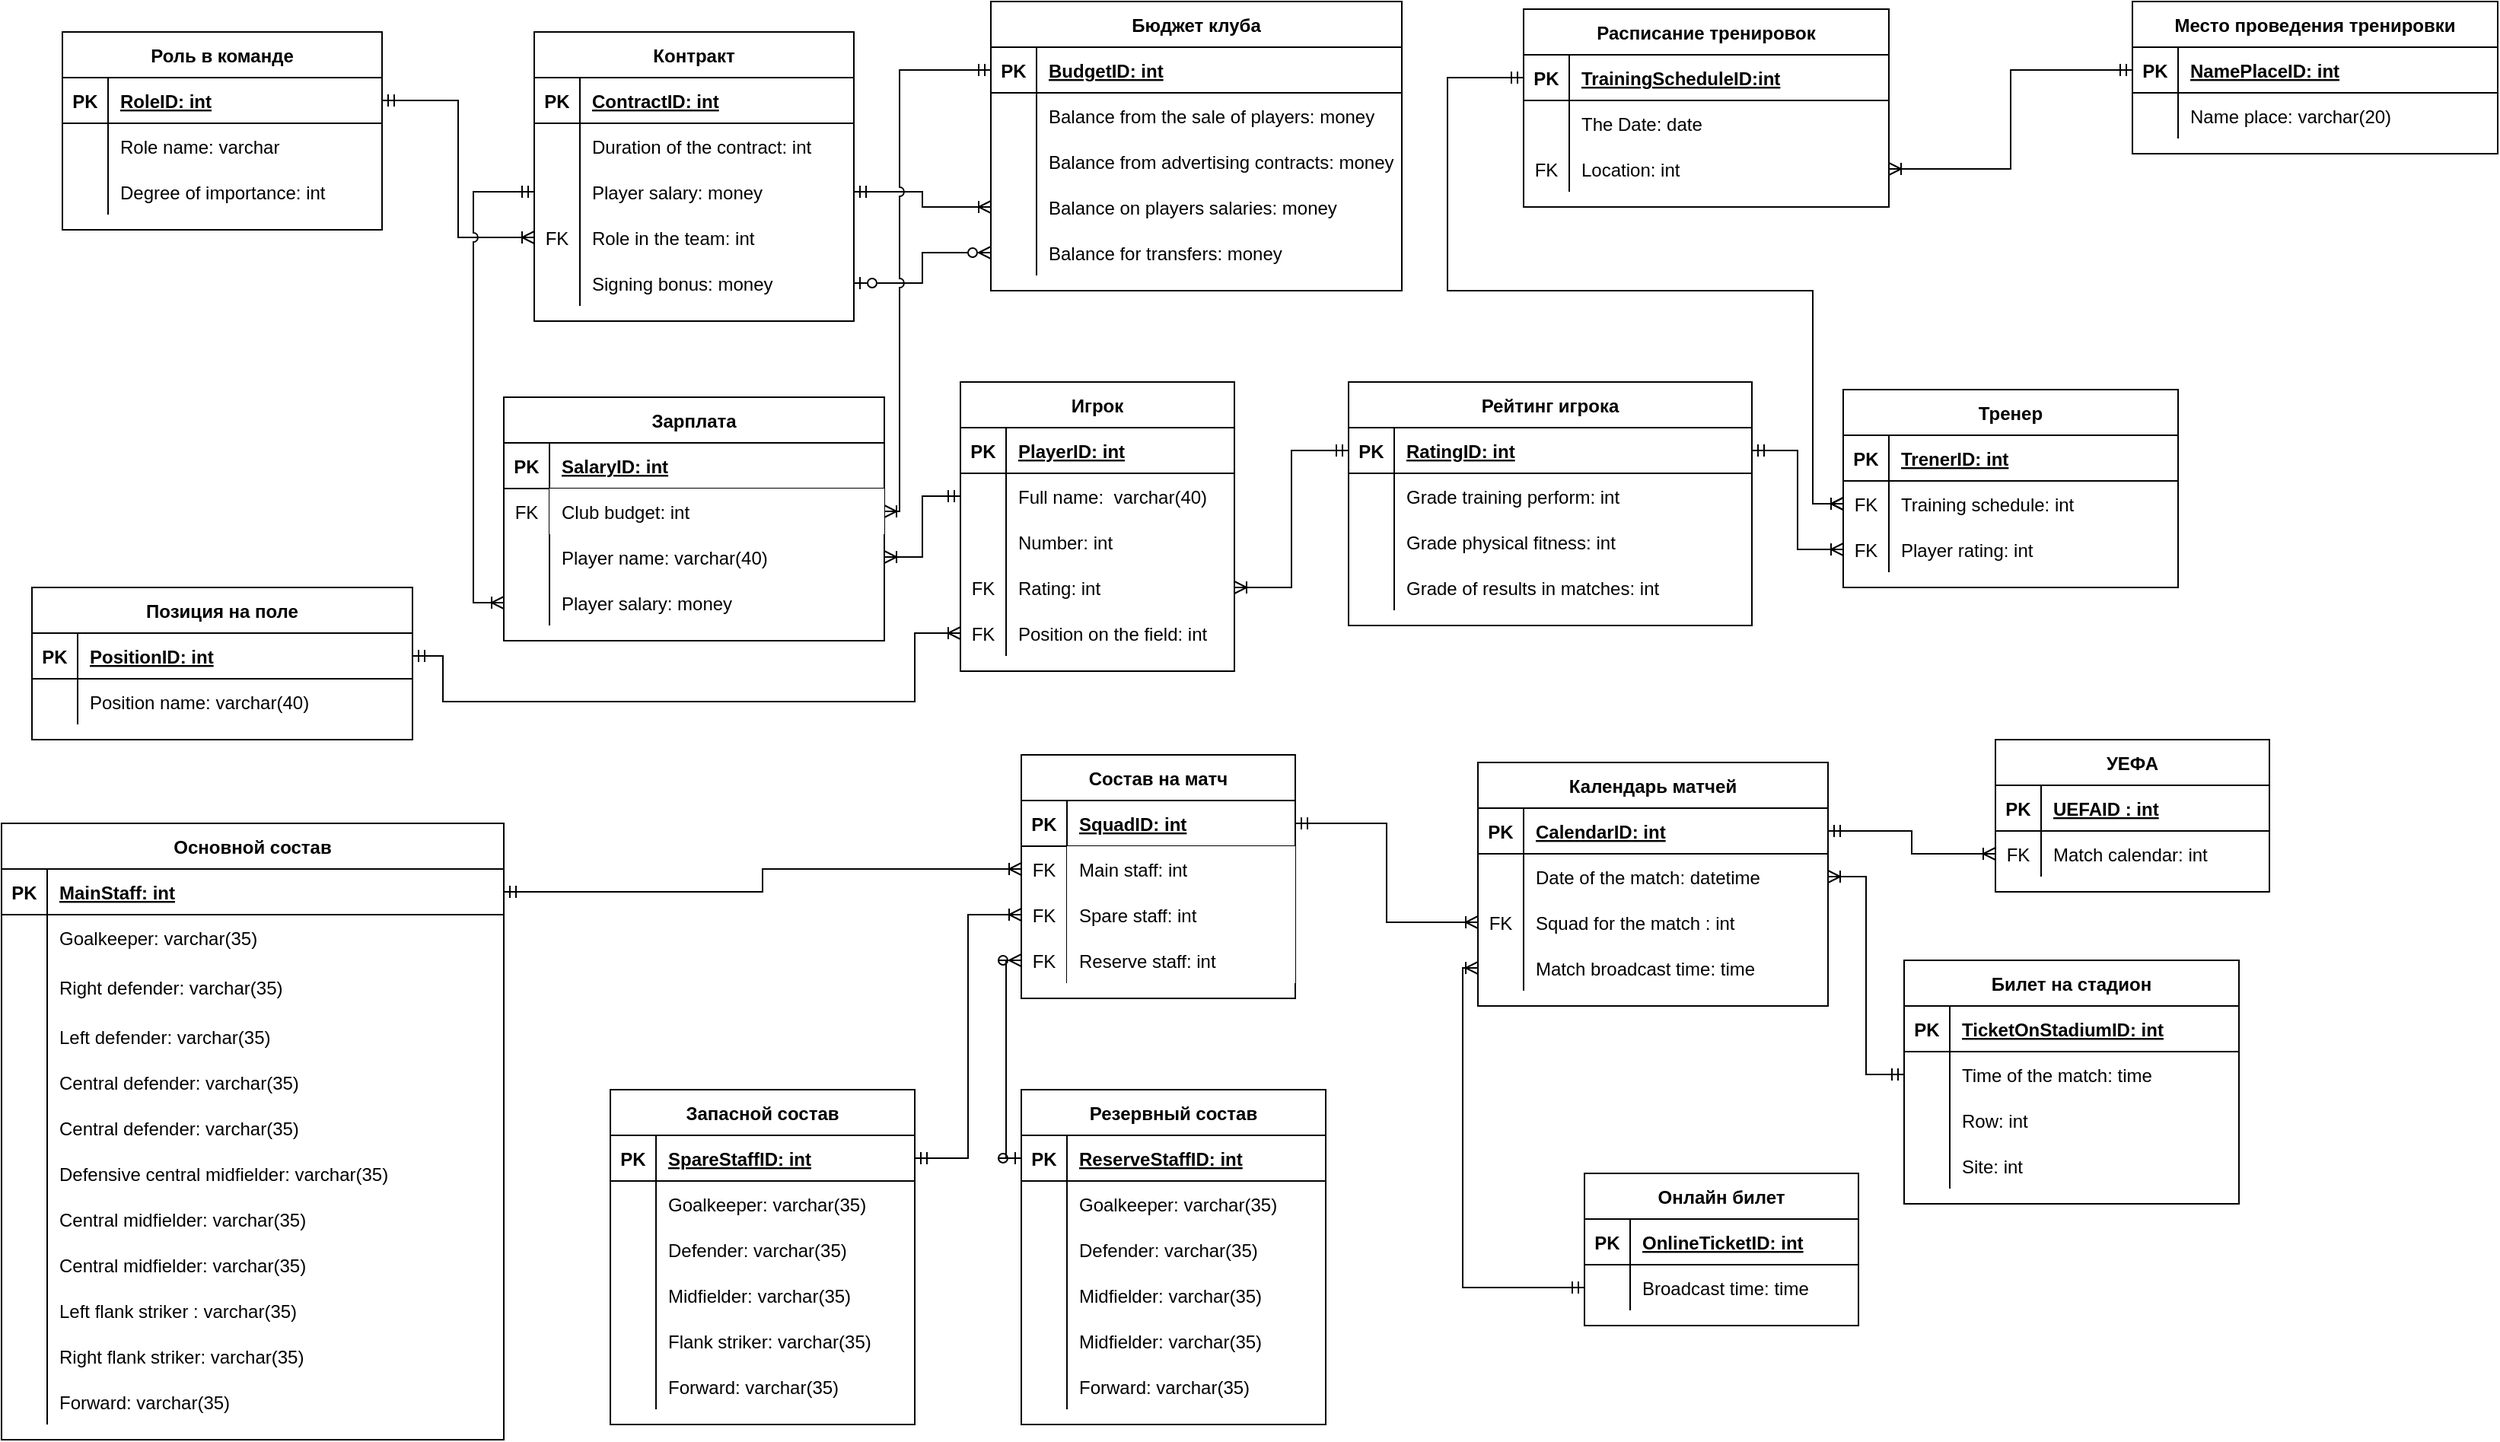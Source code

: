 <mxfile version="15.8.2" type="github" pages="2">
  <diagram id="-oKt8M-A-XIeJBn6rVSu" name="Page-1">
    <mxGraphModel dx="301483" dy="851" grid="1" gridSize="10" guides="1" tooltips="1" connect="1" arrows="1" fold="1" page="1" pageScale="1" pageWidth="300000" pageHeight="300000" math="0" shadow="0">
      <root>
        <mxCell id="0" />
        <mxCell id="1" parent="0" />
        <mxCell id="Flkjfe7LQMMwELPF7-r3-1" value="Зарплата" style="shape=table;startSize=30;container=1;collapsible=1;childLayout=tableLayout;fixedRows=1;rowLines=0;fontStyle=1;align=center;resizeLast=1;" parent="1" vertex="1">
          <mxGeometry x="80" y="810" width="250" height="160" as="geometry" />
        </mxCell>
        <mxCell id="Flkjfe7LQMMwELPF7-r3-2" value="" style="shape=partialRectangle;collapsible=0;dropTarget=0;pointerEvents=0;fillColor=none;top=0;left=0;bottom=1;right=0;points=[[0,0.5],[1,0.5]];portConstraint=eastwest;" parent="Flkjfe7LQMMwELPF7-r3-1" vertex="1">
          <mxGeometry y="30" width="250" height="30" as="geometry" />
        </mxCell>
        <mxCell id="Flkjfe7LQMMwELPF7-r3-3" value="PK" style="shape=partialRectangle;connectable=0;fillColor=none;top=0;left=0;bottom=0;right=0;fontStyle=1;overflow=hidden;" parent="Flkjfe7LQMMwELPF7-r3-2" vertex="1">
          <mxGeometry width="30" height="30" as="geometry">
            <mxRectangle width="30" height="30" as="alternateBounds" />
          </mxGeometry>
        </mxCell>
        <mxCell id="Flkjfe7LQMMwELPF7-r3-4" value="SalaryID: int" style="shape=partialRectangle;connectable=0;fillColor=none;top=0;left=0;bottom=0;right=0;align=left;spacingLeft=6;fontStyle=5;overflow=hidden;" parent="Flkjfe7LQMMwELPF7-r3-2" vertex="1">
          <mxGeometry x="30" width="220" height="30" as="geometry">
            <mxRectangle width="220" height="30" as="alternateBounds" />
          </mxGeometry>
        </mxCell>
        <mxCell id="Flkjfe7LQMMwELPF7-r3-5" value="" style="shape=partialRectangle;collapsible=0;dropTarget=0;pointerEvents=0;fillColor=none;top=0;left=0;bottom=0;right=0;points=[[0,0.5],[1,0.5]];portConstraint=eastwest;" parent="Flkjfe7LQMMwELPF7-r3-1" vertex="1">
          <mxGeometry y="60" width="250" height="30" as="geometry" />
        </mxCell>
        <mxCell id="Flkjfe7LQMMwELPF7-r3-6" value="FK" style="shape=partialRectangle;connectable=0;fillColor=none;top=0;left=0;bottom=0;right=0;editable=1;overflow=hidden;" parent="Flkjfe7LQMMwELPF7-r3-5" vertex="1">
          <mxGeometry width="30" height="30" as="geometry">
            <mxRectangle width="30" height="30" as="alternateBounds" />
          </mxGeometry>
        </mxCell>
        <mxCell id="Flkjfe7LQMMwELPF7-r3-7" value="Club budget: int" style="shape=partialRectangle;connectable=0;top=0;left=0;bottom=0;right=0;align=left;spacingLeft=6;overflow=hidden;" parent="Flkjfe7LQMMwELPF7-r3-5" vertex="1">
          <mxGeometry x="30" width="220" height="30" as="geometry">
            <mxRectangle width="220" height="30" as="alternateBounds" />
          </mxGeometry>
        </mxCell>
        <mxCell id="Flkjfe7LQMMwELPF7-r3-8" value="" style="shape=partialRectangle;collapsible=0;dropTarget=0;pointerEvents=0;fillColor=none;top=0;left=0;bottom=0;right=0;points=[[0,0.5],[1,0.5]];portConstraint=eastwest;" parent="Flkjfe7LQMMwELPF7-r3-1" vertex="1">
          <mxGeometry y="90" width="250" height="30" as="geometry" />
        </mxCell>
        <mxCell id="Flkjfe7LQMMwELPF7-r3-9" value="" style="shape=partialRectangle;connectable=0;fillColor=none;top=0;left=0;bottom=0;right=0;editable=1;overflow=hidden;" parent="Flkjfe7LQMMwELPF7-r3-8" vertex="1">
          <mxGeometry width="30" height="30" as="geometry">
            <mxRectangle width="30" height="30" as="alternateBounds" />
          </mxGeometry>
        </mxCell>
        <mxCell id="Flkjfe7LQMMwELPF7-r3-10" value="Player name: varchar(40)" style="shape=partialRectangle;connectable=0;fillColor=none;top=0;left=0;bottom=0;right=0;align=left;spacingLeft=6;overflow=hidden;" parent="Flkjfe7LQMMwELPF7-r3-8" vertex="1">
          <mxGeometry x="30" width="220" height="30" as="geometry">
            <mxRectangle width="220" height="30" as="alternateBounds" />
          </mxGeometry>
        </mxCell>
        <mxCell id="Flkjfe7LQMMwELPF7-r3-11" value="" style="shape=partialRectangle;collapsible=0;dropTarget=0;pointerEvents=0;fillColor=none;top=0;left=0;bottom=0;right=0;points=[[0,0.5],[1,0.5]];portConstraint=eastwest;" parent="Flkjfe7LQMMwELPF7-r3-1" vertex="1">
          <mxGeometry y="120" width="250" height="30" as="geometry" />
        </mxCell>
        <mxCell id="Flkjfe7LQMMwELPF7-r3-12" value="" style="shape=partialRectangle;connectable=0;fillColor=none;top=0;left=0;bottom=0;right=0;editable=1;overflow=hidden;" parent="Flkjfe7LQMMwELPF7-r3-11" vertex="1">
          <mxGeometry width="30" height="30" as="geometry">
            <mxRectangle width="30" height="30" as="alternateBounds" />
          </mxGeometry>
        </mxCell>
        <mxCell id="Flkjfe7LQMMwELPF7-r3-13" value="Player salary: money" style="shape=partialRectangle;connectable=0;fillColor=none;top=0;left=0;bottom=0;right=0;align=left;spacingLeft=6;overflow=hidden;" parent="Flkjfe7LQMMwELPF7-r3-11" vertex="1">
          <mxGeometry x="30" width="220" height="30" as="geometry">
            <mxRectangle width="220" height="30" as="alternateBounds" />
          </mxGeometry>
        </mxCell>
        <mxCell id="Flkjfe7LQMMwELPF7-r3-14" value="Расписание тренировок" style="shape=table;startSize=30;container=1;collapsible=1;childLayout=tableLayout;fixedRows=1;rowLines=0;fontStyle=1;align=center;resizeLast=1;" parent="1" vertex="1">
          <mxGeometry x="750" y="555" width="240" height="130" as="geometry" />
        </mxCell>
        <mxCell id="Flkjfe7LQMMwELPF7-r3-15" value="" style="shape=partialRectangle;collapsible=0;dropTarget=0;pointerEvents=0;fillColor=none;top=0;left=0;bottom=1;right=0;points=[[0,0.5],[1,0.5]];portConstraint=eastwest;" parent="Flkjfe7LQMMwELPF7-r3-14" vertex="1">
          <mxGeometry y="30" width="240" height="30" as="geometry" />
        </mxCell>
        <mxCell id="Flkjfe7LQMMwELPF7-r3-16" value="PK" style="shape=partialRectangle;connectable=0;fillColor=none;top=0;left=0;bottom=0;right=0;fontStyle=1;overflow=hidden;" parent="Flkjfe7LQMMwELPF7-r3-15" vertex="1">
          <mxGeometry width="30" height="30" as="geometry">
            <mxRectangle width="30" height="30" as="alternateBounds" />
          </mxGeometry>
        </mxCell>
        <mxCell id="Flkjfe7LQMMwELPF7-r3-17" value="TrainingScheduleID:int" style="shape=partialRectangle;connectable=0;fillColor=none;top=0;left=0;bottom=0;right=0;align=left;spacingLeft=6;fontStyle=5;overflow=hidden;" parent="Flkjfe7LQMMwELPF7-r3-15" vertex="1">
          <mxGeometry x="30" width="210" height="30" as="geometry">
            <mxRectangle width="210" height="30" as="alternateBounds" />
          </mxGeometry>
        </mxCell>
        <mxCell id="Flkjfe7LQMMwELPF7-r3-18" value="" style="shape=partialRectangle;collapsible=0;dropTarget=0;pointerEvents=0;fillColor=none;top=0;left=0;bottom=0;right=0;points=[[0,0.5],[1,0.5]];portConstraint=eastwest;" parent="Flkjfe7LQMMwELPF7-r3-14" vertex="1">
          <mxGeometry y="60" width="240" height="30" as="geometry" />
        </mxCell>
        <mxCell id="Flkjfe7LQMMwELPF7-r3-19" value="" style="shape=partialRectangle;connectable=0;fillColor=none;top=0;left=0;bottom=0;right=0;editable=1;overflow=hidden;" parent="Flkjfe7LQMMwELPF7-r3-18" vertex="1">
          <mxGeometry width="30" height="30" as="geometry">
            <mxRectangle width="30" height="30" as="alternateBounds" />
          </mxGeometry>
        </mxCell>
        <mxCell id="Flkjfe7LQMMwELPF7-r3-20" value="The Date: date" style="shape=partialRectangle;connectable=0;fillColor=none;top=0;left=0;bottom=0;right=0;align=left;spacingLeft=6;overflow=hidden;" parent="Flkjfe7LQMMwELPF7-r3-18" vertex="1">
          <mxGeometry x="30" width="210" height="30" as="geometry">
            <mxRectangle width="210" height="30" as="alternateBounds" />
          </mxGeometry>
        </mxCell>
        <mxCell id="Flkjfe7LQMMwELPF7-r3-21" value="" style="shape=partialRectangle;collapsible=0;dropTarget=0;pointerEvents=0;fillColor=none;top=0;left=0;bottom=0;right=0;points=[[0,0.5],[1,0.5]];portConstraint=eastwest;" parent="Flkjfe7LQMMwELPF7-r3-14" vertex="1">
          <mxGeometry y="90" width="240" height="30" as="geometry" />
        </mxCell>
        <mxCell id="Flkjfe7LQMMwELPF7-r3-22" value="FK" style="shape=partialRectangle;connectable=0;fillColor=none;top=0;left=0;bottom=0;right=0;editable=1;overflow=hidden;" parent="Flkjfe7LQMMwELPF7-r3-21" vertex="1">
          <mxGeometry width="30" height="30" as="geometry">
            <mxRectangle width="30" height="30" as="alternateBounds" />
          </mxGeometry>
        </mxCell>
        <mxCell id="Flkjfe7LQMMwELPF7-r3-23" value="Location: int" style="shape=partialRectangle;connectable=0;fillColor=none;top=0;left=0;bottom=0;right=0;align=left;spacingLeft=6;overflow=hidden;" parent="Flkjfe7LQMMwELPF7-r3-21" vertex="1">
          <mxGeometry x="30" width="210" height="30" as="geometry">
            <mxRectangle width="210" height="30" as="alternateBounds" />
          </mxGeometry>
        </mxCell>
        <mxCell id="Flkjfe7LQMMwELPF7-r3-27" value="Календарь матчей" style="shape=table;startSize=30;container=1;collapsible=1;childLayout=tableLayout;fixedRows=1;rowLines=0;fontStyle=1;align=center;resizeLast=1;" parent="1" vertex="1">
          <mxGeometry x="720" y="1050" width="230" height="160" as="geometry" />
        </mxCell>
        <mxCell id="Flkjfe7LQMMwELPF7-r3-28" value="" style="shape=partialRectangle;collapsible=0;dropTarget=0;pointerEvents=0;fillColor=none;top=0;left=0;bottom=1;right=0;points=[[0,0.5],[1,0.5]];portConstraint=eastwest;" parent="Flkjfe7LQMMwELPF7-r3-27" vertex="1">
          <mxGeometry y="30" width="230" height="30" as="geometry" />
        </mxCell>
        <mxCell id="Flkjfe7LQMMwELPF7-r3-29" value="PK" style="shape=partialRectangle;connectable=0;fillColor=none;top=0;left=0;bottom=0;right=0;fontStyle=1;overflow=hidden;" parent="Flkjfe7LQMMwELPF7-r3-28" vertex="1">
          <mxGeometry width="30" height="30" as="geometry">
            <mxRectangle width="30" height="30" as="alternateBounds" />
          </mxGeometry>
        </mxCell>
        <mxCell id="Flkjfe7LQMMwELPF7-r3-30" value="CalendarID: int" style="shape=partialRectangle;connectable=0;fillColor=none;top=0;left=0;bottom=0;right=0;align=left;spacingLeft=6;fontStyle=5;overflow=hidden;" parent="Flkjfe7LQMMwELPF7-r3-28" vertex="1">
          <mxGeometry x="30" width="200" height="30" as="geometry">
            <mxRectangle width="200" height="30" as="alternateBounds" />
          </mxGeometry>
        </mxCell>
        <mxCell id="Flkjfe7LQMMwELPF7-r3-31" value="" style="shape=partialRectangle;collapsible=0;dropTarget=0;pointerEvents=0;fillColor=none;top=0;left=0;bottom=0;right=0;points=[[0,0.5],[1,0.5]];portConstraint=eastwest;" parent="Flkjfe7LQMMwELPF7-r3-27" vertex="1">
          <mxGeometry y="60" width="230" height="30" as="geometry" />
        </mxCell>
        <mxCell id="Flkjfe7LQMMwELPF7-r3-32" value="" style="shape=partialRectangle;connectable=0;fillColor=none;top=0;left=0;bottom=0;right=0;editable=1;overflow=hidden;" parent="Flkjfe7LQMMwELPF7-r3-31" vertex="1">
          <mxGeometry width="30" height="30" as="geometry">
            <mxRectangle width="30" height="30" as="alternateBounds" />
          </mxGeometry>
        </mxCell>
        <mxCell id="Flkjfe7LQMMwELPF7-r3-33" value="Date of the match: datetime" style="shape=partialRectangle;connectable=0;fillColor=none;top=0;left=0;bottom=0;right=0;align=left;spacingLeft=6;overflow=hidden;" parent="Flkjfe7LQMMwELPF7-r3-31" vertex="1">
          <mxGeometry x="30" width="200" height="30" as="geometry">
            <mxRectangle width="200" height="30" as="alternateBounds" />
          </mxGeometry>
        </mxCell>
        <mxCell id="Flkjfe7LQMMwELPF7-r3-37" value="" style="shape=partialRectangle;collapsible=0;dropTarget=0;pointerEvents=0;fillColor=none;top=0;left=0;bottom=0;right=0;points=[[0,0.5],[1,0.5]];portConstraint=eastwest;" parent="Flkjfe7LQMMwELPF7-r3-27" vertex="1">
          <mxGeometry y="90" width="230" height="30" as="geometry" />
        </mxCell>
        <mxCell id="Flkjfe7LQMMwELPF7-r3-38" value="FK" style="shape=partialRectangle;connectable=0;fillColor=none;top=0;left=0;bottom=0;right=0;editable=1;overflow=hidden;" parent="Flkjfe7LQMMwELPF7-r3-37" vertex="1">
          <mxGeometry width="30" height="30" as="geometry">
            <mxRectangle width="30" height="30" as="alternateBounds" />
          </mxGeometry>
        </mxCell>
        <mxCell id="Flkjfe7LQMMwELPF7-r3-39" value="Squad for the match : int" style="shape=partialRectangle;connectable=0;fillColor=none;top=0;left=0;bottom=0;right=0;align=left;spacingLeft=6;overflow=hidden;" parent="Flkjfe7LQMMwELPF7-r3-37" vertex="1">
          <mxGeometry x="30" width="200" height="30" as="geometry">
            <mxRectangle width="200" height="30" as="alternateBounds" />
          </mxGeometry>
        </mxCell>
        <mxCell id="K6LOh0tFCiXBuEBweSnx-204" value="" style="shape=partialRectangle;collapsible=0;dropTarget=0;pointerEvents=0;fillColor=none;top=0;left=0;bottom=0;right=0;points=[[0,0.5],[1,0.5]];portConstraint=eastwest;" parent="Flkjfe7LQMMwELPF7-r3-27" vertex="1">
          <mxGeometry y="120" width="230" height="30" as="geometry" />
        </mxCell>
        <mxCell id="K6LOh0tFCiXBuEBweSnx-205" value="" style="shape=partialRectangle;connectable=0;fillColor=none;top=0;left=0;bottom=0;right=0;editable=1;overflow=hidden;" parent="K6LOh0tFCiXBuEBweSnx-204" vertex="1">
          <mxGeometry width="30" height="30" as="geometry">
            <mxRectangle width="30" height="30" as="alternateBounds" />
          </mxGeometry>
        </mxCell>
        <mxCell id="K6LOh0tFCiXBuEBweSnx-206" value="Match broadcast time: time " style="shape=partialRectangle;connectable=0;fillColor=none;top=0;left=0;bottom=0;right=0;align=left;spacingLeft=6;overflow=hidden;" parent="K6LOh0tFCiXBuEBweSnx-204" vertex="1">
          <mxGeometry x="30" width="200" height="30" as="geometry">
            <mxRectangle width="200" height="30" as="alternateBounds" />
          </mxGeometry>
        </mxCell>
        <mxCell id="Flkjfe7LQMMwELPF7-r3-56" value="Состав на матч" style="shape=table;startSize=30;container=1;collapsible=1;childLayout=tableLayout;fixedRows=1;rowLines=0;fontStyle=1;align=center;resizeLast=1;" parent="1" vertex="1">
          <mxGeometry x="420" y="1045" width="180" height="160" as="geometry" />
        </mxCell>
        <mxCell id="Flkjfe7LQMMwELPF7-r3-57" value="" style="shape=partialRectangle;collapsible=0;dropTarget=0;pointerEvents=0;fillColor=none;top=0;left=0;bottom=1;right=0;points=[[0,0.5],[1,0.5]];portConstraint=eastwest;" parent="Flkjfe7LQMMwELPF7-r3-56" vertex="1">
          <mxGeometry y="30" width="180" height="30" as="geometry" />
        </mxCell>
        <mxCell id="Flkjfe7LQMMwELPF7-r3-58" value="PK" style="shape=partialRectangle;connectable=0;fillColor=none;top=0;left=0;bottom=0;right=0;fontStyle=1;overflow=hidden;" parent="Flkjfe7LQMMwELPF7-r3-57" vertex="1">
          <mxGeometry width="30" height="30" as="geometry">
            <mxRectangle width="30" height="30" as="alternateBounds" />
          </mxGeometry>
        </mxCell>
        <mxCell id="Flkjfe7LQMMwELPF7-r3-59" value="SquadID: int" style="shape=partialRectangle;connectable=0;fillColor=none;top=0;left=0;bottom=0;right=0;align=left;spacingLeft=6;fontStyle=5;overflow=hidden;" parent="Flkjfe7LQMMwELPF7-r3-57" vertex="1">
          <mxGeometry x="30" width="150" height="30" as="geometry">
            <mxRectangle width="150" height="30" as="alternateBounds" />
          </mxGeometry>
        </mxCell>
        <mxCell id="Flkjfe7LQMMwELPF7-r3-60" value="" style="shape=partialRectangle;collapsible=0;dropTarget=0;pointerEvents=0;fillColor=none;top=0;left=0;bottom=0;right=0;points=[[0,0.5],[1,0.5]];portConstraint=eastwest;" parent="Flkjfe7LQMMwELPF7-r3-56" vertex="1">
          <mxGeometry y="60" width="180" height="30" as="geometry" />
        </mxCell>
        <mxCell id="Flkjfe7LQMMwELPF7-r3-61" value="FK" style="shape=partialRectangle;connectable=0;fillColor=none;top=0;left=0;bottom=0;right=0;editable=1;overflow=hidden;" parent="Flkjfe7LQMMwELPF7-r3-60" vertex="1">
          <mxGeometry width="30" height="30" as="geometry">
            <mxRectangle width="30" height="30" as="alternateBounds" />
          </mxGeometry>
        </mxCell>
        <mxCell id="Flkjfe7LQMMwELPF7-r3-62" value="Main staff: int" style="shape=partialRectangle;connectable=0;top=0;left=0;bottom=0;right=0;align=left;spacingLeft=6;overflow=hidden;" parent="Flkjfe7LQMMwELPF7-r3-60" vertex="1">
          <mxGeometry x="30" width="150" height="30" as="geometry">
            <mxRectangle width="150" height="30" as="alternateBounds" />
          </mxGeometry>
        </mxCell>
        <mxCell id="Flkjfe7LQMMwELPF7-r3-63" value="" style="shape=partialRectangle;collapsible=0;dropTarget=0;pointerEvents=0;fillColor=none;top=0;left=0;bottom=0;right=0;points=[[0,0.5],[1,0.5]];portConstraint=eastwest;" parent="Flkjfe7LQMMwELPF7-r3-56" vertex="1">
          <mxGeometry y="90" width="180" height="30" as="geometry" />
        </mxCell>
        <mxCell id="Flkjfe7LQMMwELPF7-r3-64" value="FK" style="shape=partialRectangle;connectable=0;fillColor=none;top=0;left=0;bottom=0;right=0;editable=1;overflow=hidden;" parent="Flkjfe7LQMMwELPF7-r3-63" vertex="1">
          <mxGeometry width="30" height="30" as="geometry">
            <mxRectangle width="30" height="30" as="alternateBounds" />
          </mxGeometry>
        </mxCell>
        <mxCell id="Flkjfe7LQMMwELPF7-r3-65" value="Spare staff: int" style="shape=partialRectangle;connectable=0;top=0;left=0;bottom=0;right=0;align=left;spacingLeft=6;overflow=hidden;" parent="Flkjfe7LQMMwELPF7-r3-63" vertex="1">
          <mxGeometry x="30" width="150" height="30" as="geometry">
            <mxRectangle width="150" height="30" as="alternateBounds" />
          </mxGeometry>
        </mxCell>
        <mxCell id="Flkjfe7LQMMwELPF7-r3-66" value="" style="shape=partialRectangle;collapsible=0;dropTarget=0;pointerEvents=0;fillColor=none;top=0;left=0;bottom=0;right=0;points=[[0,0.5],[1,0.5]];portConstraint=eastwest;" parent="Flkjfe7LQMMwELPF7-r3-56" vertex="1">
          <mxGeometry y="120" width="180" height="30" as="geometry" />
        </mxCell>
        <mxCell id="Flkjfe7LQMMwELPF7-r3-67" value="FK" style="shape=partialRectangle;connectable=0;fillColor=none;top=0;left=0;bottom=0;right=0;editable=1;overflow=hidden;" parent="Flkjfe7LQMMwELPF7-r3-66" vertex="1">
          <mxGeometry width="30" height="30" as="geometry">
            <mxRectangle width="30" height="30" as="alternateBounds" />
          </mxGeometry>
        </mxCell>
        <mxCell id="Flkjfe7LQMMwELPF7-r3-68" value="Reserve staff: int" style="shape=partialRectangle;connectable=0;top=0;left=0;bottom=0;right=0;align=left;spacingLeft=6;overflow=hidden;" parent="Flkjfe7LQMMwELPF7-r3-66" vertex="1">
          <mxGeometry x="30" width="150" height="30" as="geometry">
            <mxRectangle width="150" height="30" as="alternateBounds" />
          </mxGeometry>
        </mxCell>
        <mxCell id="Flkjfe7LQMMwELPF7-r3-69" value="Бюджет клуба" style="shape=table;startSize=30;container=1;collapsible=1;childLayout=tableLayout;fixedRows=1;rowLines=0;fontStyle=1;align=center;resizeLast=1;" parent="1" vertex="1">
          <mxGeometry x="400" y="550" width="270" height="190" as="geometry">
            <mxRectangle x="600" y="365" width="120" height="30" as="alternateBounds" />
          </mxGeometry>
        </mxCell>
        <mxCell id="Flkjfe7LQMMwELPF7-r3-70" value="" style="shape=partialRectangle;collapsible=0;dropTarget=0;pointerEvents=0;fillColor=none;top=0;left=0;bottom=1;right=0;points=[[0,0.5],[1,0.5]];portConstraint=eastwest;" parent="Flkjfe7LQMMwELPF7-r3-69" vertex="1">
          <mxGeometry y="30" width="270" height="30" as="geometry" />
        </mxCell>
        <mxCell id="Flkjfe7LQMMwELPF7-r3-71" value="PK" style="shape=partialRectangle;connectable=0;fillColor=none;top=0;left=0;bottom=0;right=0;fontStyle=1;overflow=hidden;" parent="Flkjfe7LQMMwELPF7-r3-70" vertex="1">
          <mxGeometry width="30" height="30" as="geometry">
            <mxRectangle width="30" height="30" as="alternateBounds" />
          </mxGeometry>
        </mxCell>
        <mxCell id="Flkjfe7LQMMwELPF7-r3-72" value="BudgetID: int" style="shape=partialRectangle;connectable=0;fillColor=none;top=0;left=0;bottom=0;right=0;align=left;spacingLeft=6;fontStyle=5;overflow=hidden;" parent="Flkjfe7LQMMwELPF7-r3-70" vertex="1">
          <mxGeometry x="30" width="240" height="30" as="geometry">
            <mxRectangle width="240" height="30" as="alternateBounds" />
          </mxGeometry>
        </mxCell>
        <mxCell id="Flkjfe7LQMMwELPF7-r3-73" value="" style="shape=partialRectangle;collapsible=0;dropTarget=0;pointerEvents=0;fillColor=none;top=0;left=0;bottom=0;right=0;points=[[0,0.5],[1,0.5]];portConstraint=eastwest;" parent="Flkjfe7LQMMwELPF7-r3-69" vertex="1">
          <mxGeometry y="60" width="270" height="30" as="geometry" />
        </mxCell>
        <mxCell id="Flkjfe7LQMMwELPF7-r3-74" value="" style="shape=partialRectangle;connectable=0;fillColor=none;top=0;left=0;bottom=0;right=0;editable=1;overflow=hidden;" parent="Flkjfe7LQMMwELPF7-r3-73" vertex="1">
          <mxGeometry width="30" height="30" as="geometry">
            <mxRectangle width="30" height="30" as="alternateBounds" />
          </mxGeometry>
        </mxCell>
        <mxCell id="Flkjfe7LQMMwELPF7-r3-75" value="Balance from the sale of players: money" style="shape=partialRectangle;connectable=0;fillColor=none;top=0;left=0;bottom=0;right=0;align=left;spacingLeft=6;overflow=hidden;" parent="Flkjfe7LQMMwELPF7-r3-73" vertex="1">
          <mxGeometry x="30" width="240" height="30" as="geometry">
            <mxRectangle width="240" height="30" as="alternateBounds" />
          </mxGeometry>
        </mxCell>
        <mxCell id="Flkjfe7LQMMwELPF7-r3-76" value="" style="shape=partialRectangle;collapsible=0;dropTarget=0;pointerEvents=0;fillColor=none;top=0;left=0;bottom=0;right=0;points=[[0,0.5],[1,0.5]];portConstraint=eastwest;" parent="Flkjfe7LQMMwELPF7-r3-69" vertex="1">
          <mxGeometry y="90" width="270" height="30" as="geometry" />
        </mxCell>
        <mxCell id="Flkjfe7LQMMwELPF7-r3-77" value="" style="shape=partialRectangle;connectable=0;fillColor=none;top=0;left=0;bottom=0;right=0;editable=1;overflow=hidden;" parent="Flkjfe7LQMMwELPF7-r3-76" vertex="1">
          <mxGeometry width="30" height="30" as="geometry">
            <mxRectangle width="30" height="30" as="alternateBounds" />
          </mxGeometry>
        </mxCell>
        <mxCell id="Flkjfe7LQMMwELPF7-r3-78" value="Balance from advertising contracts: money" style="shape=partialRectangle;connectable=0;fillColor=none;top=0;left=0;bottom=0;right=0;align=left;spacingLeft=6;overflow=hidden;" parent="Flkjfe7LQMMwELPF7-r3-76" vertex="1">
          <mxGeometry x="30" width="240" height="30" as="geometry">
            <mxRectangle width="240" height="30" as="alternateBounds" />
          </mxGeometry>
        </mxCell>
        <mxCell id="Flkjfe7LQMMwELPF7-r3-79" value="" style="shape=partialRectangle;collapsible=0;dropTarget=0;pointerEvents=0;fillColor=none;top=0;left=0;bottom=0;right=0;points=[[0,0.5],[1,0.5]];portConstraint=eastwest;" parent="Flkjfe7LQMMwELPF7-r3-69" vertex="1">
          <mxGeometry y="120" width="270" height="30" as="geometry" />
        </mxCell>
        <mxCell id="Flkjfe7LQMMwELPF7-r3-80" value="" style="shape=partialRectangle;connectable=0;fillColor=none;top=0;left=0;bottom=0;right=0;editable=1;overflow=hidden;" parent="Flkjfe7LQMMwELPF7-r3-79" vertex="1">
          <mxGeometry width="30" height="30" as="geometry">
            <mxRectangle width="30" height="30" as="alternateBounds" />
          </mxGeometry>
        </mxCell>
        <mxCell id="Flkjfe7LQMMwELPF7-r3-81" value="Balance on players salaries: money" style="shape=partialRectangle;connectable=0;fillColor=none;top=0;left=0;bottom=0;right=0;align=left;spacingLeft=6;overflow=hidden;" parent="Flkjfe7LQMMwELPF7-r3-79" vertex="1">
          <mxGeometry x="30" width="240" height="30" as="geometry">
            <mxRectangle width="240" height="30" as="alternateBounds" />
          </mxGeometry>
        </mxCell>
        <mxCell id="Flkjfe7LQMMwELPF7-r3-82" value="" style="shape=partialRectangle;collapsible=0;dropTarget=0;pointerEvents=0;fillColor=none;top=0;left=0;bottom=0;right=0;points=[[0,0.5],[1,0.5]];portConstraint=eastwest;" parent="Flkjfe7LQMMwELPF7-r3-69" vertex="1">
          <mxGeometry y="150" width="270" height="30" as="geometry" />
        </mxCell>
        <mxCell id="Flkjfe7LQMMwELPF7-r3-83" value="" style="shape=partialRectangle;connectable=0;fillColor=none;top=0;left=0;bottom=0;right=0;editable=1;overflow=hidden;" parent="Flkjfe7LQMMwELPF7-r3-82" vertex="1">
          <mxGeometry width="30" height="30" as="geometry">
            <mxRectangle width="30" height="30" as="alternateBounds" />
          </mxGeometry>
        </mxCell>
        <mxCell id="Flkjfe7LQMMwELPF7-r3-84" value="Balance for transfers: money" style="shape=partialRectangle;connectable=0;fillColor=none;top=0;left=0;bottom=0;right=0;align=left;spacingLeft=6;overflow=hidden;" parent="Flkjfe7LQMMwELPF7-r3-82" vertex="1">
          <mxGeometry x="30" width="240" height="30" as="geometry">
            <mxRectangle width="240" height="30" as="alternateBounds" />
          </mxGeometry>
        </mxCell>
        <mxCell id="Flkjfe7LQMMwELPF7-r3-85" value="Контракт" style="shape=table;startSize=30;container=1;collapsible=1;childLayout=tableLayout;fixedRows=1;rowLines=0;fontStyle=1;align=center;resizeLast=1;" parent="1" vertex="1">
          <mxGeometry x="100" y="570" width="210" height="190" as="geometry" />
        </mxCell>
        <mxCell id="Flkjfe7LQMMwELPF7-r3-86" value="" style="shape=partialRectangle;collapsible=0;dropTarget=0;pointerEvents=0;fillColor=none;top=0;left=0;bottom=1;right=0;points=[[0,0.5],[1,0.5]];portConstraint=eastwest;" parent="Flkjfe7LQMMwELPF7-r3-85" vertex="1">
          <mxGeometry y="30" width="210" height="30" as="geometry" />
        </mxCell>
        <mxCell id="Flkjfe7LQMMwELPF7-r3-87" value="PK" style="shape=partialRectangle;connectable=0;fillColor=none;top=0;left=0;bottom=0;right=0;fontStyle=1;overflow=hidden;" parent="Flkjfe7LQMMwELPF7-r3-86" vertex="1">
          <mxGeometry width="30" height="30" as="geometry">
            <mxRectangle width="30" height="30" as="alternateBounds" />
          </mxGeometry>
        </mxCell>
        <mxCell id="Flkjfe7LQMMwELPF7-r3-88" value="ContractID: int" style="shape=partialRectangle;connectable=0;fillColor=none;top=0;left=0;bottom=0;right=0;align=left;spacingLeft=6;fontStyle=5;overflow=hidden;" parent="Flkjfe7LQMMwELPF7-r3-86" vertex="1">
          <mxGeometry x="30" width="180" height="30" as="geometry">
            <mxRectangle width="180" height="30" as="alternateBounds" />
          </mxGeometry>
        </mxCell>
        <mxCell id="Flkjfe7LQMMwELPF7-r3-89" value="" style="shape=partialRectangle;collapsible=0;dropTarget=0;pointerEvents=0;fillColor=none;top=0;left=0;bottom=0;right=0;points=[[0,0.5],[1,0.5]];portConstraint=eastwest;" parent="Flkjfe7LQMMwELPF7-r3-85" vertex="1">
          <mxGeometry y="60" width="210" height="30" as="geometry" />
        </mxCell>
        <mxCell id="Flkjfe7LQMMwELPF7-r3-90" value="" style="shape=partialRectangle;connectable=0;fillColor=none;top=0;left=0;bottom=0;right=0;editable=1;overflow=hidden;" parent="Flkjfe7LQMMwELPF7-r3-89" vertex="1">
          <mxGeometry width="30" height="30" as="geometry">
            <mxRectangle width="30" height="30" as="alternateBounds" />
          </mxGeometry>
        </mxCell>
        <mxCell id="Flkjfe7LQMMwELPF7-r3-91" value="Duration of the contract: int" style="shape=partialRectangle;connectable=0;fillColor=none;top=0;left=0;bottom=0;right=0;align=left;spacingLeft=6;overflow=hidden;" parent="Flkjfe7LQMMwELPF7-r3-89" vertex="1">
          <mxGeometry x="30" width="180" height="30" as="geometry">
            <mxRectangle width="180" height="30" as="alternateBounds" />
          </mxGeometry>
        </mxCell>
        <mxCell id="Flkjfe7LQMMwELPF7-r3-92" value="" style="shape=partialRectangle;collapsible=0;dropTarget=0;pointerEvents=0;fillColor=none;top=0;left=0;bottom=0;right=0;points=[[0,0.5],[1,0.5]];portConstraint=eastwest;" parent="Flkjfe7LQMMwELPF7-r3-85" vertex="1">
          <mxGeometry y="90" width="210" height="30" as="geometry" />
        </mxCell>
        <mxCell id="Flkjfe7LQMMwELPF7-r3-93" value="" style="shape=partialRectangle;connectable=0;fillColor=none;top=0;left=0;bottom=0;right=0;editable=1;overflow=hidden;" parent="Flkjfe7LQMMwELPF7-r3-92" vertex="1">
          <mxGeometry width="30" height="30" as="geometry">
            <mxRectangle width="30" height="30" as="alternateBounds" />
          </mxGeometry>
        </mxCell>
        <mxCell id="Flkjfe7LQMMwELPF7-r3-94" value="Player salary: money" style="shape=partialRectangle;connectable=0;fillColor=none;top=0;left=0;bottom=0;right=0;align=left;spacingLeft=6;overflow=hidden;" parent="Flkjfe7LQMMwELPF7-r3-92" vertex="1">
          <mxGeometry x="30" width="180" height="30" as="geometry">
            <mxRectangle width="180" height="30" as="alternateBounds" />
          </mxGeometry>
        </mxCell>
        <mxCell id="Flkjfe7LQMMwELPF7-r3-95" value="" style="shape=partialRectangle;collapsible=0;dropTarget=0;pointerEvents=0;fillColor=none;top=0;left=0;bottom=0;right=0;points=[[0,0.5],[1,0.5]];portConstraint=eastwest;" parent="Flkjfe7LQMMwELPF7-r3-85" vertex="1">
          <mxGeometry y="120" width="210" height="30" as="geometry" />
        </mxCell>
        <mxCell id="Flkjfe7LQMMwELPF7-r3-96" value="FK" style="shape=partialRectangle;connectable=0;fillColor=none;top=0;left=0;bottom=0;right=0;editable=1;overflow=hidden;" parent="Flkjfe7LQMMwELPF7-r3-95" vertex="1">
          <mxGeometry width="30" height="30" as="geometry">
            <mxRectangle width="30" height="30" as="alternateBounds" />
          </mxGeometry>
        </mxCell>
        <mxCell id="Flkjfe7LQMMwELPF7-r3-97" value="Role in the team: int" style="shape=partialRectangle;connectable=0;fillColor=none;top=0;left=0;bottom=0;right=0;align=left;spacingLeft=6;overflow=hidden;" parent="Flkjfe7LQMMwELPF7-r3-95" vertex="1">
          <mxGeometry x="30" width="180" height="30" as="geometry">
            <mxRectangle width="180" height="30" as="alternateBounds" />
          </mxGeometry>
        </mxCell>
        <mxCell id="Flkjfe7LQMMwELPF7-r3-124" value="" style="shape=partialRectangle;collapsible=0;dropTarget=0;pointerEvents=0;fillColor=none;top=0;left=0;bottom=0;right=0;points=[[0,0.5],[1,0.5]];portConstraint=eastwest;" parent="Flkjfe7LQMMwELPF7-r3-85" vertex="1">
          <mxGeometry y="150" width="210" height="30" as="geometry" />
        </mxCell>
        <mxCell id="Flkjfe7LQMMwELPF7-r3-125" value="" style="shape=partialRectangle;connectable=0;fillColor=none;top=0;left=0;bottom=0;right=0;editable=1;overflow=hidden;" parent="Flkjfe7LQMMwELPF7-r3-124" vertex="1">
          <mxGeometry width="30" height="30" as="geometry">
            <mxRectangle width="30" height="30" as="alternateBounds" />
          </mxGeometry>
        </mxCell>
        <mxCell id="Flkjfe7LQMMwELPF7-r3-126" value="Signing bonus: money" style="shape=partialRectangle;connectable=0;fillColor=none;top=0;left=0;bottom=0;right=0;align=left;spacingLeft=6;overflow=hidden;" parent="Flkjfe7LQMMwELPF7-r3-124" vertex="1">
          <mxGeometry x="30" width="180" height="30" as="geometry">
            <mxRectangle width="180" height="30" as="alternateBounds" />
          </mxGeometry>
        </mxCell>
        <mxCell id="Flkjfe7LQMMwELPF7-r3-111" value="Онлайн билет" style="shape=table;startSize=30;container=1;collapsible=1;childLayout=tableLayout;fixedRows=1;rowLines=0;fontStyle=1;align=center;resizeLast=1;" parent="1" vertex="1">
          <mxGeometry x="790" y="1320" width="180" height="100" as="geometry">
            <mxRectangle x="350" y="570" width="120" height="30" as="alternateBounds" />
          </mxGeometry>
        </mxCell>
        <mxCell id="Flkjfe7LQMMwELPF7-r3-112" value="" style="shape=partialRectangle;collapsible=0;dropTarget=0;pointerEvents=0;fillColor=none;top=0;left=0;bottom=1;right=0;points=[[0,0.5],[1,0.5]];portConstraint=eastwest;" parent="Flkjfe7LQMMwELPF7-r3-111" vertex="1">
          <mxGeometry y="30" width="180" height="30" as="geometry" />
        </mxCell>
        <mxCell id="Flkjfe7LQMMwELPF7-r3-113" value="PK" style="shape=partialRectangle;connectable=0;fillColor=none;top=0;left=0;bottom=0;right=0;fontStyle=1;overflow=hidden;" parent="Flkjfe7LQMMwELPF7-r3-112" vertex="1">
          <mxGeometry width="30" height="30" as="geometry">
            <mxRectangle width="30" height="30" as="alternateBounds" />
          </mxGeometry>
        </mxCell>
        <mxCell id="Flkjfe7LQMMwELPF7-r3-114" value="OnlineTicketID: int" style="shape=partialRectangle;connectable=0;fillColor=none;top=0;left=0;bottom=0;right=0;align=left;spacingLeft=6;fontStyle=5;overflow=hidden;" parent="Flkjfe7LQMMwELPF7-r3-112" vertex="1">
          <mxGeometry x="30" width="150" height="30" as="geometry">
            <mxRectangle width="150" height="30" as="alternateBounds" />
          </mxGeometry>
        </mxCell>
        <mxCell id="Flkjfe7LQMMwELPF7-r3-115" value="" style="shape=partialRectangle;collapsible=0;dropTarget=0;pointerEvents=0;fillColor=none;top=0;left=0;bottom=0;right=0;points=[[0,0.5],[1,0.5]];portConstraint=eastwest;" parent="Flkjfe7LQMMwELPF7-r3-111" vertex="1">
          <mxGeometry y="60" width="180" height="30" as="geometry" />
        </mxCell>
        <mxCell id="Flkjfe7LQMMwELPF7-r3-116" value="" style="shape=partialRectangle;connectable=0;fillColor=none;top=0;left=0;bottom=0;right=0;editable=1;overflow=hidden;" parent="Flkjfe7LQMMwELPF7-r3-115" vertex="1">
          <mxGeometry width="30" height="30" as="geometry">
            <mxRectangle width="30" height="30" as="alternateBounds" />
          </mxGeometry>
        </mxCell>
        <mxCell id="Flkjfe7LQMMwELPF7-r3-117" value="Broadcast time: time" style="shape=partialRectangle;connectable=0;fillColor=none;top=0;left=0;bottom=0;right=0;align=left;spacingLeft=6;overflow=hidden;" parent="Flkjfe7LQMMwELPF7-r3-115" vertex="1">
          <mxGeometry x="30" width="150" height="30" as="geometry">
            <mxRectangle width="150" height="30" as="alternateBounds" />
          </mxGeometry>
        </mxCell>
        <mxCell id="Flkjfe7LQMMwELPF7-r3-127" value="Билет на стадион" style="shape=table;startSize=30;container=1;collapsible=1;childLayout=tableLayout;fixedRows=1;rowLines=0;fontStyle=1;align=center;resizeLast=1;" parent="1" vertex="1">
          <mxGeometry x="1000" y="1180" width="220" height="160" as="geometry">
            <mxRectangle x="600" y="570" width="140" height="30" as="alternateBounds" />
          </mxGeometry>
        </mxCell>
        <mxCell id="Flkjfe7LQMMwELPF7-r3-128" value="" style="shape=partialRectangle;collapsible=0;dropTarget=0;pointerEvents=0;fillColor=none;top=0;left=0;bottom=1;right=0;points=[[0,0.5],[1,0.5]];portConstraint=eastwest;" parent="Flkjfe7LQMMwELPF7-r3-127" vertex="1">
          <mxGeometry y="30" width="220" height="30" as="geometry" />
        </mxCell>
        <mxCell id="Flkjfe7LQMMwELPF7-r3-129" value="PK" style="shape=partialRectangle;connectable=0;fillColor=none;top=0;left=0;bottom=0;right=0;fontStyle=1;overflow=hidden;" parent="Flkjfe7LQMMwELPF7-r3-128" vertex="1">
          <mxGeometry width="30" height="30" as="geometry">
            <mxRectangle width="30" height="30" as="alternateBounds" />
          </mxGeometry>
        </mxCell>
        <mxCell id="Flkjfe7LQMMwELPF7-r3-130" value="TicketOnStadiumID: int" style="shape=partialRectangle;connectable=0;fillColor=none;top=0;left=0;bottom=0;right=0;align=left;spacingLeft=6;fontStyle=5;overflow=hidden;" parent="Flkjfe7LQMMwELPF7-r3-128" vertex="1">
          <mxGeometry x="30" width="190" height="30" as="geometry">
            <mxRectangle width="190" height="30" as="alternateBounds" />
          </mxGeometry>
        </mxCell>
        <mxCell id="Flkjfe7LQMMwELPF7-r3-131" value="" style="shape=partialRectangle;collapsible=0;dropTarget=0;pointerEvents=0;fillColor=none;top=0;left=0;bottom=0;right=0;points=[[0,0.5],[1,0.5]];portConstraint=eastwest;" parent="Flkjfe7LQMMwELPF7-r3-127" vertex="1">
          <mxGeometry y="60" width="220" height="30" as="geometry" />
        </mxCell>
        <mxCell id="Flkjfe7LQMMwELPF7-r3-132" value="" style="shape=partialRectangle;connectable=0;fillColor=none;top=0;left=0;bottom=0;right=0;editable=1;overflow=hidden;" parent="Flkjfe7LQMMwELPF7-r3-131" vertex="1">
          <mxGeometry width="30" height="30" as="geometry">
            <mxRectangle width="30" height="30" as="alternateBounds" />
          </mxGeometry>
        </mxCell>
        <mxCell id="Flkjfe7LQMMwELPF7-r3-133" value="Time of the match: time" style="shape=partialRectangle;connectable=0;fillColor=none;top=0;left=0;bottom=0;right=0;align=left;spacingLeft=6;overflow=hidden;" parent="Flkjfe7LQMMwELPF7-r3-131" vertex="1">
          <mxGeometry x="30" width="190" height="30" as="geometry">
            <mxRectangle width="190" height="30" as="alternateBounds" />
          </mxGeometry>
        </mxCell>
        <mxCell id="Flkjfe7LQMMwELPF7-r3-134" value="" style="shape=partialRectangle;collapsible=0;dropTarget=0;pointerEvents=0;fillColor=none;top=0;left=0;bottom=0;right=0;points=[[0,0.5],[1,0.5]];portConstraint=eastwest;" parent="Flkjfe7LQMMwELPF7-r3-127" vertex="1">
          <mxGeometry y="90" width="220" height="30" as="geometry" />
        </mxCell>
        <mxCell id="Flkjfe7LQMMwELPF7-r3-135" value="" style="shape=partialRectangle;connectable=0;fillColor=none;top=0;left=0;bottom=0;right=0;editable=1;overflow=hidden;" parent="Flkjfe7LQMMwELPF7-r3-134" vertex="1">
          <mxGeometry width="30" height="30" as="geometry">
            <mxRectangle width="30" height="30" as="alternateBounds" />
          </mxGeometry>
        </mxCell>
        <mxCell id="Flkjfe7LQMMwELPF7-r3-136" value="Row: int" style="shape=partialRectangle;connectable=0;fillColor=none;top=0;left=0;bottom=0;right=0;align=left;spacingLeft=6;overflow=hidden;" parent="Flkjfe7LQMMwELPF7-r3-134" vertex="1">
          <mxGeometry x="30" width="190" height="30" as="geometry">
            <mxRectangle width="190" height="30" as="alternateBounds" />
          </mxGeometry>
        </mxCell>
        <mxCell id="BxZRXIZYy0BTkMRVlASU-1" value="" style="shape=partialRectangle;collapsible=0;dropTarget=0;pointerEvents=0;fillColor=none;top=0;left=0;bottom=0;right=0;points=[[0,0.5],[1,0.5]];portConstraint=eastwest;" parent="Flkjfe7LQMMwELPF7-r3-127" vertex="1">
          <mxGeometry y="120" width="220" height="30" as="geometry" />
        </mxCell>
        <mxCell id="BxZRXIZYy0BTkMRVlASU-2" value="" style="shape=partialRectangle;connectable=0;fillColor=none;top=0;left=0;bottom=0;right=0;editable=1;overflow=hidden;" parent="BxZRXIZYy0BTkMRVlASU-1" vertex="1">
          <mxGeometry width="30" height="30" as="geometry">
            <mxRectangle width="30" height="30" as="alternateBounds" />
          </mxGeometry>
        </mxCell>
        <mxCell id="BxZRXIZYy0BTkMRVlASU-3" value="Site: int" style="shape=partialRectangle;connectable=0;fillColor=none;top=0;left=0;bottom=0;right=0;align=left;spacingLeft=6;overflow=hidden;" parent="BxZRXIZYy0BTkMRVlASU-1" vertex="1">
          <mxGeometry x="30" width="190" height="30" as="geometry">
            <mxRectangle width="190" height="30" as="alternateBounds" />
          </mxGeometry>
        </mxCell>
        <mxCell id="Flkjfe7LQMMwELPF7-r3-143" value="Игрок" style="shape=table;startSize=30;container=1;collapsible=1;childLayout=tableLayout;fixedRows=1;rowLines=0;fontStyle=1;align=center;resizeLast=1;" parent="1" vertex="1">
          <mxGeometry x="380" y="800" width="180" height="190" as="geometry">
            <mxRectangle x="380" y="800" width="70" height="30" as="alternateBounds" />
          </mxGeometry>
        </mxCell>
        <mxCell id="Flkjfe7LQMMwELPF7-r3-144" value="" style="shape=partialRectangle;collapsible=0;dropTarget=0;pointerEvents=0;fillColor=none;top=0;left=0;bottom=1;right=0;points=[[0,0.5],[1,0.5]];portConstraint=eastwest;" parent="Flkjfe7LQMMwELPF7-r3-143" vertex="1">
          <mxGeometry y="30" width="180" height="30" as="geometry" />
        </mxCell>
        <mxCell id="Flkjfe7LQMMwELPF7-r3-145" value="PK" style="shape=partialRectangle;connectable=0;fillColor=none;top=0;left=0;bottom=0;right=0;fontStyle=1;overflow=hidden;" parent="Flkjfe7LQMMwELPF7-r3-144" vertex="1">
          <mxGeometry width="30" height="30" as="geometry">
            <mxRectangle width="30" height="30" as="alternateBounds" />
          </mxGeometry>
        </mxCell>
        <mxCell id="Flkjfe7LQMMwELPF7-r3-146" value="PlayerID: int" style="shape=partialRectangle;connectable=0;fillColor=none;top=0;left=0;bottom=0;right=0;align=left;spacingLeft=6;fontStyle=5;overflow=hidden;" parent="Flkjfe7LQMMwELPF7-r3-144" vertex="1">
          <mxGeometry x="30" width="150" height="30" as="geometry">
            <mxRectangle width="150" height="30" as="alternateBounds" />
          </mxGeometry>
        </mxCell>
        <mxCell id="Flkjfe7LQMMwELPF7-r3-147" value="" style="shape=partialRectangle;collapsible=0;dropTarget=0;pointerEvents=0;fillColor=none;top=0;left=0;bottom=0;right=0;points=[[0,0.5],[1,0.5]];portConstraint=eastwest;" parent="Flkjfe7LQMMwELPF7-r3-143" vertex="1">
          <mxGeometry y="60" width="180" height="30" as="geometry" />
        </mxCell>
        <mxCell id="Flkjfe7LQMMwELPF7-r3-148" value="" style="shape=partialRectangle;connectable=0;fillColor=none;top=0;left=0;bottom=0;right=0;editable=1;overflow=hidden;" parent="Flkjfe7LQMMwELPF7-r3-147" vertex="1">
          <mxGeometry width="30" height="30" as="geometry">
            <mxRectangle width="30" height="30" as="alternateBounds" />
          </mxGeometry>
        </mxCell>
        <mxCell id="Flkjfe7LQMMwELPF7-r3-149" value="Full name:  varchar(40)" style="shape=partialRectangle;connectable=0;fillColor=none;top=0;left=0;bottom=0;right=0;align=left;spacingLeft=6;overflow=hidden;" parent="Flkjfe7LQMMwELPF7-r3-147" vertex="1">
          <mxGeometry x="30" width="150" height="30" as="geometry">
            <mxRectangle width="150" height="30" as="alternateBounds" />
          </mxGeometry>
        </mxCell>
        <mxCell id="Flkjfe7LQMMwELPF7-r3-150" value="" style="shape=partialRectangle;collapsible=0;dropTarget=0;pointerEvents=0;fillColor=none;top=0;left=0;bottom=0;right=0;points=[[0,0.5],[1,0.5]];portConstraint=eastwest;" parent="Flkjfe7LQMMwELPF7-r3-143" vertex="1">
          <mxGeometry y="90" width="180" height="30" as="geometry" />
        </mxCell>
        <mxCell id="Flkjfe7LQMMwELPF7-r3-151" value="" style="shape=partialRectangle;connectable=0;fillColor=none;top=0;left=0;bottom=0;right=0;editable=1;overflow=hidden;" parent="Flkjfe7LQMMwELPF7-r3-150" vertex="1">
          <mxGeometry width="30" height="30" as="geometry">
            <mxRectangle width="30" height="30" as="alternateBounds" />
          </mxGeometry>
        </mxCell>
        <mxCell id="Flkjfe7LQMMwELPF7-r3-152" value="Number: int" style="shape=partialRectangle;connectable=0;fillColor=none;top=0;left=0;bottom=0;right=0;align=left;spacingLeft=6;overflow=hidden;" parent="Flkjfe7LQMMwELPF7-r3-150" vertex="1">
          <mxGeometry x="30" width="150" height="30" as="geometry">
            <mxRectangle width="150" height="30" as="alternateBounds" />
          </mxGeometry>
        </mxCell>
        <mxCell id="Flkjfe7LQMMwELPF7-r3-153" value="" style="shape=partialRectangle;collapsible=0;dropTarget=0;pointerEvents=0;fillColor=none;top=0;left=0;bottom=0;right=0;points=[[0,0.5],[1,0.5]];portConstraint=eastwest;" parent="Flkjfe7LQMMwELPF7-r3-143" vertex="1">
          <mxGeometry y="120" width="180" height="30" as="geometry" />
        </mxCell>
        <mxCell id="Flkjfe7LQMMwELPF7-r3-154" value="FK" style="shape=partialRectangle;connectable=0;fillColor=none;top=0;left=0;bottom=0;right=0;editable=1;overflow=hidden;" parent="Flkjfe7LQMMwELPF7-r3-153" vertex="1">
          <mxGeometry width="30" height="30" as="geometry">
            <mxRectangle width="30" height="30" as="alternateBounds" />
          </mxGeometry>
        </mxCell>
        <mxCell id="Flkjfe7LQMMwELPF7-r3-155" value="Rating: int" style="shape=partialRectangle;connectable=0;fillColor=none;top=0;left=0;bottom=0;right=0;align=left;spacingLeft=6;overflow=hidden;" parent="Flkjfe7LQMMwELPF7-r3-153" vertex="1">
          <mxGeometry x="30" width="150" height="30" as="geometry">
            <mxRectangle width="150" height="30" as="alternateBounds" />
          </mxGeometry>
        </mxCell>
        <mxCell id="Flkjfe7LQMMwELPF7-r3-156" value="" style="shape=partialRectangle;collapsible=0;dropTarget=0;pointerEvents=0;fillColor=none;top=0;left=0;bottom=0;right=0;points=[[0,0.5],[1,0.5]];portConstraint=eastwest;" parent="Flkjfe7LQMMwELPF7-r3-143" vertex="1">
          <mxGeometry y="150" width="180" height="30" as="geometry" />
        </mxCell>
        <mxCell id="Flkjfe7LQMMwELPF7-r3-157" value="FK" style="shape=partialRectangle;connectable=0;fillColor=none;top=0;left=0;bottom=0;right=0;editable=1;overflow=hidden;" parent="Flkjfe7LQMMwELPF7-r3-156" vertex="1">
          <mxGeometry width="30" height="30" as="geometry">
            <mxRectangle width="30" height="30" as="alternateBounds" />
          </mxGeometry>
        </mxCell>
        <mxCell id="Flkjfe7LQMMwELPF7-r3-158" value="Position on the field: int" style="shape=partialRectangle;connectable=0;fillColor=none;top=0;left=0;bottom=0;right=0;align=left;spacingLeft=6;overflow=hidden;" parent="Flkjfe7LQMMwELPF7-r3-156" vertex="1">
          <mxGeometry x="30" width="150" height="30" as="geometry">
            <mxRectangle width="150" height="30" as="alternateBounds" />
          </mxGeometry>
        </mxCell>
        <mxCell id="BxZRXIZYy0BTkMRVlASU-4" value="Рейтинг игрока" style="shape=table;startSize=30;container=1;collapsible=1;childLayout=tableLayout;fixedRows=1;rowLines=0;fontStyle=1;align=center;resizeLast=1;" parent="1" vertex="1">
          <mxGeometry x="635" y="800" width="265" height="160" as="geometry" />
        </mxCell>
        <mxCell id="BxZRXIZYy0BTkMRVlASU-5" value="" style="shape=partialRectangle;collapsible=0;dropTarget=0;pointerEvents=0;fillColor=none;top=0;left=0;bottom=1;right=0;points=[[0,0.5],[1,0.5]];portConstraint=eastwest;" parent="BxZRXIZYy0BTkMRVlASU-4" vertex="1">
          <mxGeometry y="30" width="265" height="30" as="geometry" />
        </mxCell>
        <mxCell id="BxZRXIZYy0BTkMRVlASU-6" value="PK" style="shape=partialRectangle;connectable=0;fillColor=none;top=0;left=0;bottom=0;right=0;fontStyle=1;overflow=hidden;" parent="BxZRXIZYy0BTkMRVlASU-5" vertex="1">
          <mxGeometry width="30" height="30" as="geometry">
            <mxRectangle width="30" height="30" as="alternateBounds" />
          </mxGeometry>
        </mxCell>
        <mxCell id="BxZRXIZYy0BTkMRVlASU-7" value="RatingID: int" style="shape=partialRectangle;connectable=0;fillColor=none;top=0;left=0;bottom=0;right=0;align=left;spacingLeft=6;fontStyle=5;overflow=hidden;" parent="BxZRXIZYy0BTkMRVlASU-5" vertex="1">
          <mxGeometry x="30" width="235" height="30" as="geometry">
            <mxRectangle width="235" height="30" as="alternateBounds" />
          </mxGeometry>
        </mxCell>
        <mxCell id="BxZRXIZYy0BTkMRVlASU-8" value="" style="shape=partialRectangle;collapsible=0;dropTarget=0;pointerEvents=0;fillColor=none;top=0;left=0;bottom=0;right=0;points=[[0,0.5],[1,0.5]];portConstraint=eastwest;" parent="BxZRXIZYy0BTkMRVlASU-4" vertex="1">
          <mxGeometry y="60" width="265" height="30" as="geometry" />
        </mxCell>
        <mxCell id="BxZRXIZYy0BTkMRVlASU-9" value="" style="shape=partialRectangle;connectable=0;fillColor=none;top=0;left=0;bottom=0;right=0;editable=1;overflow=hidden;" parent="BxZRXIZYy0BTkMRVlASU-8" vertex="1">
          <mxGeometry width="30" height="30" as="geometry">
            <mxRectangle width="30" height="30" as="alternateBounds" />
          </mxGeometry>
        </mxCell>
        <mxCell id="BxZRXIZYy0BTkMRVlASU-10" value="Grade training perform: int" style="shape=partialRectangle;connectable=0;fillColor=none;top=0;left=0;bottom=0;right=0;align=left;spacingLeft=6;overflow=hidden;" parent="BxZRXIZYy0BTkMRVlASU-8" vertex="1">
          <mxGeometry x="30" width="235" height="30" as="geometry">
            <mxRectangle width="235" height="30" as="alternateBounds" />
          </mxGeometry>
        </mxCell>
        <mxCell id="BxZRXIZYy0BTkMRVlASU-11" value="" style="shape=partialRectangle;collapsible=0;dropTarget=0;pointerEvents=0;fillColor=none;top=0;left=0;bottom=0;right=0;points=[[0,0.5],[1,0.5]];portConstraint=eastwest;" parent="BxZRXIZYy0BTkMRVlASU-4" vertex="1">
          <mxGeometry y="90" width="265" height="30" as="geometry" />
        </mxCell>
        <mxCell id="BxZRXIZYy0BTkMRVlASU-12" value="" style="shape=partialRectangle;connectable=0;fillColor=none;top=0;left=0;bottom=0;right=0;editable=1;overflow=hidden;" parent="BxZRXIZYy0BTkMRVlASU-11" vertex="1">
          <mxGeometry width="30" height="30" as="geometry">
            <mxRectangle width="30" height="30" as="alternateBounds" />
          </mxGeometry>
        </mxCell>
        <mxCell id="BxZRXIZYy0BTkMRVlASU-13" value="Grade physical fitness: int" style="shape=partialRectangle;connectable=0;fillColor=none;top=0;left=0;bottom=0;right=0;align=left;spacingLeft=6;overflow=hidden;" parent="BxZRXIZYy0BTkMRVlASU-11" vertex="1">
          <mxGeometry x="30" width="235" height="30" as="geometry">
            <mxRectangle width="235" height="30" as="alternateBounds" />
          </mxGeometry>
        </mxCell>
        <mxCell id="BxZRXIZYy0BTkMRVlASU-14" value="" style="shape=partialRectangle;collapsible=0;dropTarget=0;pointerEvents=0;fillColor=none;top=0;left=0;bottom=0;right=0;points=[[0,0.5],[1,0.5]];portConstraint=eastwest;" parent="BxZRXIZYy0BTkMRVlASU-4" vertex="1">
          <mxGeometry y="120" width="265" height="30" as="geometry" />
        </mxCell>
        <mxCell id="BxZRXIZYy0BTkMRVlASU-15" value="" style="shape=partialRectangle;connectable=0;fillColor=none;top=0;left=0;bottom=0;right=0;editable=1;overflow=hidden;" parent="BxZRXIZYy0BTkMRVlASU-14" vertex="1">
          <mxGeometry width="30" height="30" as="geometry">
            <mxRectangle width="30" height="30" as="alternateBounds" />
          </mxGeometry>
        </mxCell>
        <mxCell id="BxZRXIZYy0BTkMRVlASU-16" value="Grade of results in matches: int" style="shape=partialRectangle;connectable=0;fillColor=none;top=0;left=0;bottom=0;right=0;align=left;spacingLeft=6;overflow=hidden;" parent="BxZRXIZYy0BTkMRVlASU-14" vertex="1">
          <mxGeometry x="30" width="235" height="30" as="geometry">
            <mxRectangle width="235" height="30" as="alternateBounds" />
          </mxGeometry>
        </mxCell>
        <mxCell id="BxZRXIZYy0BTkMRVlASU-17" style="edgeStyle=orthogonalEdgeStyle;rounded=0;orthogonalLoop=1;jettySize=auto;html=1;entryX=0;entryY=0.5;entryDx=0;entryDy=0;endArrow=ERmandOne;endFill=0;startArrow=ERoneToMany;startFill=0;" parent="1" source="Flkjfe7LQMMwELPF7-r3-153" target="BxZRXIZYy0BTkMRVlASU-5" edge="1">
          <mxGeometry relative="1" as="geometry" />
        </mxCell>
        <mxCell id="BxZRXIZYy0BTkMRVlASU-18" style="edgeStyle=orthogonalEdgeStyle;rounded=0;orthogonalLoop=1;jettySize=auto;html=1;entryX=1;entryY=0.5;entryDx=0;entryDy=0;startArrow=ERmandOne;startFill=0;endArrow=ERoneToMany;endFill=0;" parent="1" source="Flkjfe7LQMMwELPF7-r3-147" target="Flkjfe7LQMMwELPF7-r3-8" edge="1">
          <mxGeometry relative="1" as="geometry" />
        </mxCell>
        <mxCell id="BxZRXIZYy0BTkMRVlASU-22" style="edgeStyle=orthogonalEdgeStyle;rounded=0;orthogonalLoop=1;jettySize=auto;html=1;entryX=1;entryY=0.5;entryDx=0;entryDy=0;startArrow=ERzeroToMany;startFill=0;endArrow=ERzeroToOne;endFill=0;" parent="1" source="Flkjfe7LQMMwELPF7-r3-82" target="Flkjfe7LQMMwELPF7-r3-124" edge="1">
          <mxGeometry relative="1" as="geometry" />
        </mxCell>
        <mxCell id="BxZRXIZYy0BTkMRVlASU-25" style="edgeStyle=orthogonalEdgeStyle;rounded=0;orthogonalLoop=1;jettySize=auto;html=1;entryX=1;entryY=0.5;entryDx=0;entryDy=0;startArrow=ERoneToMany;startFill=0;endArrow=ERmandOne;endFill=0;" parent="1" source="Flkjfe7LQMMwELPF7-r3-37" target="Flkjfe7LQMMwELPF7-r3-57" edge="1">
          <mxGeometry relative="1" as="geometry" />
        </mxCell>
        <mxCell id="BxZRXIZYy0BTkMRVlASU-28" style="edgeStyle=orthogonalEdgeStyle;rounded=0;orthogonalLoop=1;jettySize=auto;html=1;entryX=0;entryY=0.5;entryDx=0;entryDy=0;startArrow=ERoneToMany;startFill=0;endArrow=ERmandOne;endFill=0;" parent="1" source="Flkjfe7LQMMwELPF7-r3-31" target="Flkjfe7LQMMwELPF7-r3-131" edge="1">
          <mxGeometry relative="1" as="geometry" />
        </mxCell>
        <mxCell id="pUMvgbYLTYQaa7Ky7bfR-1" value="Роль в команде" style="shape=table;startSize=30;container=1;collapsible=1;childLayout=tableLayout;fixedRows=1;rowLines=0;fontStyle=1;align=center;resizeLast=1;" parent="1" vertex="1">
          <mxGeometry x="-210" y="570" width="210" height="130" as="geometry" />
        </mxCell>
        <mxCell id="pUMvgbYLTYQaa7Ky7bfR-2" value="" style="shape=partialRectangle;collapsible=0;dropTarget=0;pointerEvents=0;fillColor=none;top=0;left=0;bottom=1;right=0;points=[[0,0.5],[1,0.5]];portConstraint=eastwest;" parent="pUMvgbYLTYQaa7Ky7bfR-1" vertex="1">
          <mxGeometry y="30" width="210" height="30" as="geometry" />
        </mxCell>
        <mxCell id="pUMvgbYLTYQaa7Ky7bfR-3" value="PK" style="shape=partialRectangle;connectable=0;fillColor=none;top=0;left=0;bottom=0;right=0;fontStyle=1;overflow=hidden;" parent="pUMvgbYLTYQaa7Ky7bfR-2" vertex="1">
          <mxGeometry width="30" height="30" as="geometry">
            <mxRectangle width="30" height="30" as="alternateBounds" />
          </mxGeometry>
        </mxCell>
        <mxCell id="pUMvgbYLTYQaa7Ky7bfR-4" value="RoleID: int" style="shape=partialRectangle;connectable=0;fillColor=none;top=0;left=0;bottom=0;right=0;align=left;spacingLeft=6;fontStyle=5;overflow=hidden;" parent="pUMvgbYLTYQaa7Ky7bfR-2" vertex="1">
          <mxGeometry x="30" width="180" height="30" as="geometry">
            <mxRectangle width="180" height="30" as="alternateBounds" />
          </mxGeometry>
        </mxCell>
        <mxCell id="pUMvgbYLTYQaa7Ky7bfR-5" value="" style="shape=partialRectangle;collapsible=0;dropTarget=0;pointerEvents=0;fillColor=none;top=0;left=0;bottom=0;right=0;points=[[0,0.5],[1,0.5]];portConstraint=eastwest;" parent="pUMvgbYLTYQaa7Ky7bfR-1" vertex="1">
          <mxGeometry y="60" width="210" height="30" as="geometry" />
        </mxCell>
        <mxCell id="pUMvgbYLTYQaa7Ky7bfR-6" value="" style="shape=partialRectangle;connectable=0;fillColor=none;top=0;left=0;bottom=0;right=0;editable=1;overflow=hidden;" parent="pUMvgbYLTYQaa7Ky7bfR-5" vertex="1">
          <mxGeometry width="30" height="30" as="geometry">
            <mxRectangle width="30" height="30" as="alternateBounds" />
          </mxGeometry>
        </mxCell>
        <mxCell id="pUMvgbYLTYQaa7Ky7bfR-7" value="Role name: varchar" style="shape=partialRectangle;connectable=0;fillColor=none;top=0;left=0;bottom=0;right=0;align=left;spacingLeft=6;overflow=hidden;" parent="pUMvgbYLTYQaa7Ky7bfR-5" vertex="1">
          <mxGeometry x="30" width="180" height="30" as="geometry">
            <mxRectangle width="180" height="30" as="alternateBounds" />
          </mxGeometry>
        </mxCell>
        <mxCell id="pUMvgbYLTYQaa7Ky7bfR-8" value="" style="shape=partialRectangle;collapsible=0;dropTarget=0;pointerEvents=0;fillColor=none;top=0;left=0;bottom=0;right=0;points=[[0,0.5],[1,0.5]];portConstraint=eastwest;" parent="pUMvgbYLTYQaa7Ky7bfR-1" vertex="1">
          <mxGeometry y="90" width="210" height="30" as="geometry" />
        </mxCell>
        <mxCell id="pUMvgbYLTYQaa7Ky7bfR-9" value="" style="shape=partialRectangle;connectable=0;fillColor=none;top=0;left=0;bottom=0;right=0;editable=1;overflow=hidden;" parent="pUMvgbYLTYQaa7Ky7bfR-8" vertex="1">
          <mxGeometry width="30" height="30" as="geometry">
            <mxRectangle width="30" height="30" as="alternateBounds" />
          </mxGeometry>
        </mxCell>
        <mxCell id="pUMvgbYLTYQaa7Ky7bfR-10" value="Degree of importance: int" style="shape=partialRectangle;connectable=0;fillColor=none;top=0;left=0;bottom=0;right=0;align=left;spacingLeft=6;overflow=hidden;" parent="pUMvgbYLTYQaa7Ky7bfR-8" vertex="1">
          <mxGeometry x="30" width="180" height="30" as="geometry">
            <mxRectangle width="180" height="30" as="alternateBounds" />
          </mxGeometry>
        </mxCell>
        <mxCell id="pUMvgbYLTYQaa7Ky7bfR-17" style="edgeStyle=orthogonalEdgeStyle;rounded=0;orthogonalLoop=1;jettySize=auto;html=1;entryX=0;entryY=0.5;entryDx=0;entryDy=0;startArrow=ERmandOne;startFill=0;endArrow=ERoneToMany;endFill=0;" parent="1" source="pUMvgbYLTYQaa7Ky7bfR-2" target="Flkjfe7LQMMwELPF7-r3-95" edge="1">
          <mxGeometry relative="1" as="geometry">
            <mxPoint x="110" y="684.941" as="sourcePoint" />
            <mxPoint x="90" y="945.0" as="targetPoint" />
          </mxGeometry>
        </mxCell>
        <mxCell id="K6LOh0tFCiXBuEBweSnx-4" value="Тренер" style="shape=table;startSize=30;container=1;collapsible=1;childLayout=tableLayout;fixedRows=1;rowLines=0;fontStyle=1;align=center;resizeLast=1;" parent="1" vertex="1">
          <mxGeometry x="960" y="805" width="220" height="130" as="geometry" />
        </mxCell>
        <mxCell id="K6LOh0tFCiXBuEBweSnx-5" value="" style="shape=partialRectangle;collapsible=0;dropTarget=0;pointerEvents=0;fillColor=none;top=0;left=0;bottom=1;right=0;points=[[0,0.5],[1,0.5]];portConstraint=eastwest;" parent="K6LOh0tFCiXBuEBweSnx-4" vertex="1">
          <mxGeometry y="30" width="220" height="30" as="geometry" />
        </mxCell>
        <mxCell id="K6LOh0tFCiXBuEBweSnx-6" value="PK" style="shape=partialRectangle;connectable=0;fillColor=none;top=0;left=0;bottom=0;right=0;fontStyle=1;overflow=hidden;" parent="K6LOh0tFCiXBuEBweSnx-5" vertex="1">
          <mxGeometry width="30" height="30" as="geometry">
            <mxRectangle width="30" height="30" as="alternateBounds" />
          </mxGeometry>
        </mxCell>
        <mxCell id="K6LOh0tFCiXBuEBweSnx-7" value="TrenerID: int" style="shape=partialRectangle;connectable=0;fillColor=none;top=0;left=0;bottom=0;right=0;align=left;spacingLeft=6;fontStyle=5;overflow=hidden;" parent="K6LOh0tFCiXBuEBweSnx-5" vertex="1">
          <mxGeometry x="30" width="190" height="30" as="geometry">
            <mxRectangle width="190" height="30" as="alternateBounds" />
          </mxGeometry>
        </mxCell>
        <mxCell id="K6LOh0tFCiXBuEBweSnx-8" value="" style="shape=partialRectangle;collapsible=0;dropTarget=0;pointerEvents=0;fillColor=none;top=0;left=0;bottom=0;right=0;points=[[0,0.5],[1,0.5]];portConstraint=eastwest;" parent="K6LOh0tFCiXBuEBweSnx-4" vertex="1">
          <mxGeometry y="60" width="220" height="30" as="geometry" />
        </mxCell>
        <mxCell id="K6LOh0tFCiXBuEBweSnx-9" value="FK" style="shape=partialRectangle;connectable=0;fillColor=none;top=0;left=0;bottom=0;right=0;editable=1;overflow=hidden;" parent="K6LOh0tFCiXBuEBweSnx-8" vertex="1">
          <mxGeometry width="30" height="30" as="geometry">
            <mxRectangle width="30" height="30" as="alternateBounds" />
          </mxGeometry>
        </mxCell>
        <mxCell id="K6LOh0tFCiXBuEBweSnx-10" value="Training schedule: int" style="shape=partialRectangle;connectable=0;fillColor=none;top=0;left=0;bottom=0;right=0;align=left;spacingLeft=6;overflow=hidden;" parent="K6LOh0tFCiXBuEBweSnx-8" vertex="1">
          <mxGeometry x="30" width="190" height="30" as="geometry">
            <mxRectangle width="190" height="30" as="alternateBounds" />
          </mxGeometry>
        </mxCell>
        <mxCell id="K6LOh0tFCiXBuEBweSnx-14" value="" style="shape=partialRectangle;collapsible=0;dropTarget=0;pointerEvents=0;fillColor=none;top=0;left=0;bottom=0;right=0;points=[[0,0.5],[1,0.5]];portConstraint=eastwest;" parent="K6LOh0tFCiXBuEBweSnx-4" vertex="1">
          <mxGeometry y="90" width="220" height="30" as="geometry" />
        </mxCell>
        <mxCell id="K6LOh0tFCiXBuEBweSnx-15" value="FK" style="shape=partialRectangle;connectable=0;fillColor=none;top=0;left=0;bottom=0;right=0;editable=1;overflow=hidden;" parent="K6LOh0tFCiXBuEBweSnx-14" vertex="1">
          <mxGeometry width="30" height="30" as="geometry">
            <mxRectangle width="30" height="30" as="alternateBounds" />
          </mxGeometry>
        </mxCell>
        <mxCell id="K6LOh0tFCiXBuEBweSnx-16" value="Player rating: int" style="shape=partialRectangle;connectable=0;fillColor=none;top=0;left=0;bottom=0;right=0;align=left;spacingLeft=6;overflow=hidden;" parent="K6LOh0tFCiXBuEBweSnx-14" vertex="1">
          <mxGeometry x="30" width="190" height="30" as="geometry">
            <mxRectangle width="190" height="30" as="alternateBounds" />
          </mxGeometry>
        </mxCell>
        <mxCell id="K6LOh0tFCiXBuEBweSnx-17" value="УЕФА" style="shape=table;startSize=30;container=1;collapsible=1;childLayout=tableLayout;fixedRows=1;rowLines=0;fontStyle=1;align=center;resizeLast=1;" parent="1" vertex="1">
          <mxGeometry x="1060" y="1035" width="180" height="100" as="geometry">
            <mxRectangle x="1030" y="1040" width="70" height="30" as="alternateBounds" />
          </mxGeometry>
        </mxCell>
        <mxCell id="K6LOh0tFCiXBuEBweSnx-18" value="" style="shape=partialRectangle;collapsible=0;dropTarget=0;pointerEvents=0;fillColor=none;top=0;left=0;bottom=1;right=0;points=[[0,0.5],[1,0.5]];portConstraint=eastwest;" parent="K6LOh0tFCiXBuEBweSnx-17" vertex="1">
          <mxGeometry y="30" width="180" height="30" as="geometry" />
        </mxCell>
        <mxCell id="K6LOh0tFCiXBuEBweSnx-19" value="PK" style="shape=partialRectangle;connectable=0;fillColor=none;top=0;left=0;bottom=0;right=0;fontStyle=1;overflow=hidden;" parent="K6LOh0tFCiXBuEBweSnx-18" vertex="1">
          <mxGeometry width="30" height="30" as="geometry">
            <mxRectangle width="30" height="30" as="alternateBounds" />
          </mxGeometry>
        </mxCell>
        <mxCell id="K6LOh0tFCiXBuEBweSnx-20" value="UEFAID : int" style="shape=partialRectangle;connectable=0;fillColor=none;top=0;left=0;bottom=0;right=0;align=left;spacingLeft=6;fontStyle=5;overflow=hidden;" parent="K6LOh0tFCiXBuEBweSnx-18" vertex="1">
          <mxGeometry x="30" width="150" height="30" as="geometry">
            <mxRectangle width="150" height="30" as="alternateBounds" />
          </mxGeometry>
        </mxCell>
        <mxCell id="K6LOh0tFCiXBuEBweSnx-27" value="" style="shape=partialRectangle;collapsible=0;dropTarget=0;pointerEvents=0;fillColor=none;top=0;left=0;bottom=0;right=0;points=[[0,0.5],[1,0.5]];portConstraint=eastwest;" parent="K6LOh0tFCiXBuEBweSnx-17" vertex="1">
          <mxGeometry y="60" width="180" height="30" as="geometry" />
        </mxCell>
        <mxCell id="K6LOh0tFCiXBuEBweSnx-28" value="FK" style="shape=partialRectangle;connectable=0;fillColor=none;top=0;left=0;bottom=0;right=0;editable=1;overflow=hidden;" parent="K6LOh0tFCiXBuEBweSnx-27" vertex="1">
          <mxGeometry width="30" height="30" as="geometry">
            <mxRectangle width="30" height="30" as="alternateBounds" />
          </mxGeometry>
        </mxCell>
        <mxCell id="K6LOh0tFCiXBuEBweSnx-29" value="Match calendar: int" style="shape=partialRectangle;connectable=0;fillColor=none;top=0;left=0;bottom=0;right=0;align=left;spacingLeft=6;overflow=hidden;" parent="K6LOh0tFCiXBuEBweSnx-27" vertex="1">
          <mxGeometry x="30" width="150" height="30" as="geometry">
            <mxRectangle width="150" height="30" as="alternateBounds" />
          </mxGeometry>
        </mxCell>
        <mxCell id="K6LOh0tFCiXBuEBweSnx-30" style="edgeStyle=orthogonalEdgeStyle;rounded=0;orthogonalLoop=1;jettySize=auto;html=1;entryX=0;entryY=0.5;entryDx=0;entryDy=0;startArrow=ERoneToMany;startFill=0;endArrow=ERmandOne;endFill=0;jumpStyle=arc;" parent="1" source="Flkjfe7LQMMwELPF7-r3-11" target="Flkjfe7LQMMwELPF7-r3-92" edge="1">
          <mxGeometry relative="1" as="geometry" />
        </mxCell>
        <mxCell id="K6LOh0tFCiXBuEBweSnx-31" value="Основной состав" style="shape=table;startSize=30;container=1;collapsible=1;childLayout=tableLayout;fixedRows=1;rowLines=0;fontStyle=1;align=center;resizeLast=1;" parent="1" vertex="1">
          <mxGeometry x="-250" y="1090" width="330" height="405" as="geometry" />
        </mxCell>
        <mxCell id="K6LOh0tFCiXBuEBweSnx-32" value="" style="shape=partialRectangle;collapsible=0;dropTarget=0;pointerEvents=0;fillColor=none;top=0;left=0;bottom=1;right=0;points=[[0,0.5],[1,0.5]];portConstraint=eastwest;" parent="K6LOh0tFCiXBuEBweSnx-31" vertex="1">
          <mxGeometry y="30" width="330" height="30" as="geometry" />
        </mxCell>
        <mxCell id="K6LOh0tFCiXBuEBweSnx-33" value="PK" style="shape=partialRectangle;connectable=0;fillColor=none;top=0;left=0;bottom=0;right=0;fontStyle=1;overflow=hidden;" parent="K6LOh0tFCiXBuEBweSnx-32" vertex="1">
          <mxGeometry width="30" height="30" as="geometry">
            <mxRectangle width="30" height="30" as="alternateBounds" />
          </mxGeometry>
        </mxCell>
        <mxCell id="K6LOh0tFCiXBuEBweSnx-34" value="MainStaff: int" style="shape=partialRectangle;connectable=0;fillColor=none;top=0;left=0;bottom=0;right=0;align=left;spacingLeft=6;fontStyle=5;overflow=hidden;" parent="K6LOh0tFCiXBuEBweSnx-32" vertex="1">
          <mxGeometry x="30" width="300" height="30" as="geometry">
            <mxRectangle width="300" height="30" as="alternateBounds" />
          </mxGeometry>
        </mxCell>
        <mxCell id="K6LOh0tFCiXBuEBweSnx-35" value="" style="shape=partialRectangle;collapsible=0;dropTarget=0;pointerEvents=0;fillColor=none;top=0;left=0;bottom=0;right=0;points=[[0,0.5],[1,0.5]];portConstraint=eastwest;" parent="K6LOh0tFCiXBuEBweSnx-31" vertex="1">
          <mxGeometry y="60" width="330" height="30" as="geometry" />
        </mxCell>
        <mxCell id="K6LOh0tFCiXBuEBweSnx-36" value="" style="shape=partialRectangle;connectable=0;fillColor=none;top=0;left=0;bottom=0;right=0;editable=1;overflow=hidden;" parent="K6LOh0tFCiXBuEBweSnx-35" vertex="1">
          <mxGeometry width="30" height="30" as="geometry">
            <mxRectangle width="30" height="30" as="alternateBounds" />
          </mxGeometry>
        </mxCell>
        <mxCell id="K6LOh0tFCiXBuEBweSnx-37" value="Goalkeeper: varchar(35)" style="shape=partialRectangle;connectable=0;fillColor=none;top=0;left=0;bottom=0;right=0;align=left;spacingLeft=6;overflow=hidden;" parent="K6LOh0tFCiXBuEBweSnx-35" vertex="1">
          <mxGeometry x="30" width="300" height="30" as="geometry">
            <mxRectangle width="300" height="30" as="alternateBounds" />
          </mxGeometry>
        </mxCell>
        <mxCell id="K6LOh0tFCiXBuEBweSnx-38" value="" style="shape=partialRectangle;collapsible=0;dropTarget=0;pointerEvents=0;fillColor=none;top=0;left=0;bottom=0;right=0;points=[[0,0.5],[1,0.5]];portConstraint=eastwest;" parent="K6LOh0tFCiXBuEBweSnx-31" vertex="1">
          <mxGeometry y="90" width="330" height="35" as="geometry" />
        </mxCell>
        <mxCell id="K6LOh0tFCiXBuEBweSnx-39" value="" style="shape=partialRectangle;connectable=0;fillColor=none;top=0;left=0;bottom=0;right=0;editable=1;overflow=hidden;" parent="K6LOh0tFCiXBuEBweSnx-38" vertex="1">
          <mxGeometry width="30" height="35" as="geometry">
            <mxRectangle width="30" height="35" as="alternateBounds" />
          </mxGeometry>
        </mxCell>
        <mxCell id="K6LOh0tFCiXBuEBweSnx-40" value="Right defender: varchar(35)" style="shape=partialRectangle;connectable=0;fillColor=none;top=0;left=0;bottom=0;right=0;align=left;spacingLeft=6;overflow=hidden;" parent="K6LOh0tFCiXBuEBweSnx-38" vertex="1">
          <mxGeometry x="30" width="300" height="35" as="geometry">
            <mxRectangle width="300" height="35" as="alternateBounds" />
          </mxGeometry>
        </mxCell>
        <mxCell id="K6LOh0tFCiXBuEBweSnx-41" value="" style="shape=partialRectangle;collapsible=0;dropTarget=0;pointerEvents=0;fillColor=none;top=0;left=0;bottom=0;right=0;points=[[0,0.5],[1,0.5]];portConstraint=eastwest;" parent="K6LOh0tFCiXBuEBweSnx-31" vertex="1">
          <mxGeometry y="125" width="330" height="30" as="geometry" />
        </mxCell>
        <mxCell id="K6LOh0tFCiXBuEBweSnx-42" value="" style="shape=partialRectangle;connectable=0;fillColor=none;top=0;left=0;bottom=0;right=0;editable=1;overflow=hidden;" parent="K6LOh0tFCiXBuEBweSnx-41" vertex="1">
          <mxGeometry width="30" height="30" as="geometry">
            <mxRectangle width="30" height="30" as="alternateBounds" />
          </mxGeometry>
        </mxCell>
        <mxCell id="K6LOh0tFCiXBuEBweSnx-43" value="Left defender: varchar(35)" style="shape=partialRectangle;connectable=0;fillColor=none;top=0;left=0;bottom=0;right=0;align=left;spacingLeft=6;overflow=hidden;" parent="K6LOh0tFCiXBuEBweSnx-41" vertex="1">
          <mxGeometry x="30" width="300" height="30" as="geometry">
            <mxRectangle width="300" height="30" as="alternateBounds" />
          </mxGeometry>
        </mxCell>
        <mxCell id="K6LOh0tFCiXBuEBweSnx-44" value="" style="shape=partialRectangle;collapsible=0;dropTarget=0;pointerEvents=0;fillColor=none;top=0;left=0;bottom=0;right=0;points=[[0,0.5],[1,0.5]];portConstraint=eastwest;" parent="K6LOh0tFCiXBuEBweSnx-31" vertex="1">
          <mxGeometry y="155" width="330" height="30" as="geometry" />
        </mxCell>
        <mxCell id="K6LOh0tFCiXBuEBweSnx-45" value="" style="shape=partialRectangle;connectable=0;fillColor=none;top=0;left=0;bottom=0;right=0;editable=1;overflow=hidden;" parent="K6LOh0tFCiXBuEBweSnx-44" vertex="1">
          <mxGeometry width="30" height="30" as="geometry">
            <mxRectangle width="30" height="30" as="alternateBounds" />
          </mxGeometry>
        </mxCell>
        <mxCell id="K6LOh0tFCiXBuEBweSnx-46" value="Central defender: varchar(35)" style="shape=partialRectangle;connectable=0;fillColor=none;top=0;left=0;bottom=0;right=0;align=left;spacingLeft=6;overflow=hidden;" parent="K6LOh0tFCiXBuEBweSnx-44" vertex="1">
          <mxGeometry x="30" width="300" height="30" as="geometry">
            <mxRectangle width="300" height="30" as="alternateBounds" />
          </mxGeometry>
        </mxCell>
        <mxCell id="K6LOh0tFCiXBuEBweSnx-47" value="" style="shape=partialRectangle;collapsible=0;dropTarget=0;pointerEvents=0;fillColor=none;top=0;left=0;bottom=0;right=0;points=[[0,0.5],[1,0.5]];portConstraint=eastwest;" parent="K6LOh0tFCiXBuEBweSnx-31" vertex="1">
          <mxGeometry y="185" width="330" height="30" as="geometry" />
        </mxCell>
        <mxCell id="K6LOh0tFCiXBuEBweSnx-48" value="" style="shape=partialRectangle;connectable=0;fillColor=none;top=0;left=0;bottom=0;right=0;editable=1;overflow=hidden;" parent="K6LOh0tFCiXBuEBweSnx-47" vertex="1">
          <mxGeometry width="30" height="30" as="geometry">
            <mxRectangle width="30" height="30" as="alternateBounds" />
          </mxGeometry>
        </mxCell>
        <mxCell id="K6LOh0tFCiXBuEBweSnx-49" value="Central defender: varchar(35)" style="shape=partialRectangle;connectable=0;fillColor=none;top=0;left=0;bottom=0;right=0;align=left;spacingLeft=6;overflow=hidden;" parent="K6LOh0tFCiXBuEBweSnx-47" vertex="1">
          <mxGeometry x="30" width="300" height="30" as="geometry">
            <mxRectangle width="300" height="30" as="alternateBounds" />
          </mxGeometry>
        </mxCell>
        <mxCell id="K6LOh0tFCiXBuEBweSnx-88" value="" style="shape=partialRectangle;collapsible=0;dropTarget=0;pointerEvents=0;fillColor=none;top=0;left=0;bottom=0;right=0;points=[[0,0.5],[1,0.5]];portConstraint=eastwest;" parent="K6LOh0tFCiXBuEBweSnx-31" vertex="1">
          <mxGeometry y="215" width="330" height="30" as="geometry" />
        </mxCell>
        <mxCell id="K6LOh0tFCiXBuEBweSnx-89" value="" style="shape=partialRectangle;connectable=0;fillColor=none;top=0;left=0;bottom=0;right=0;editable=1;overflow=hidden;" parent="K6LOh0tFCiXBuEBweSnx-88" vertex="1">
          <mxGeometry width="30" height="30" as="geometry">
            <mxRectangle width="30" height="30" as="alternateBounds" />
          </mxGeometry>
        </mxCell>
        <mxCell id="K6LOh0tFCiXBuEBweSnx-90" value="Defensive central midfielder: varchar(35)" style="shape=partialRectangle;connectable=0;fillColor=none;top=0;left=0;bottom=0;right=0;align=left;spacingLeft=6;overflow=hidden;" parent="K6LOh0tFCiXBuEBweSnx-88" vertex="1">
          <mxGeometry x="30" width="300" height="30" as="geometry">
            <mxRectangle width="300" height="30" as="alternateBounds" />
          </mxGeometry>
        </mxCell>
        <mxCell id="K6LOh0tFCiXBuEBweSnx-91" value="" style="shape=partialRectangle;collapsible=0;dropTarget=0;pointerEvents=0;fillColor=none;top=0;left=0;bottom=0;right=0;points=[[0,0.5],[1,0.5]];portConstraint=eastwest;" parent="K6LOh0tFCiXBuEBweSnx-31" vertex="1">
          <mxGeometry y="245" width="330" height="30" as="geometry" />
        </mxCell>
        <mxCell id="K6LOh0tFCiXBuEBweSnx-92" value="" style="shape=partialRectangle;connectable=0;fillColor=none;top=0;left=0;bottom=0;right=0;editable=1;overflow=hidden;" parent="K6LOh0tFCiXBuEBweSnx-91" vertex="1">
          <mxGeometry width="30" height="30" as="geometry">
            <mxRectangle width="30" height="30" as="alternateBounds" />
          </mxGeometry>
        </mxCell>
        <mxCell id="K6LOh0tFCiXBuEBweSnx-93" value="Central midfielder: varchar(35)" style="shape=partialRectangle;connectable=0;fillColor=none;top=0;left=0;bottom=0;right=0;align=left;spacingLeft=6;overflow=hidden;" parent="K6LOh0tFCiXBuEBweSnx-91" vertex="1">
          <mxGeometry x="30" width="300" height="30" as="geometry">
            <mxRectangle width="300" height="30" as="alternateBounds" />
          </mxGeometry>
        </mxCell>
        <mxCell id="K6LOh0tFCiXBuEBweSnx-94" value="" style="shape=partialRectangle;collapsible=0;dropTarget=0;pointerEvents=0;fillColor=none;top=0;left=0;bottom=0;right=0;points=[[0,0.5],[1,0.5]];portConstraint=eastwest;" parent="K6LOh0tFCiXBuEBweSnx-31" vertex="1">
          <mxGeometry y="275" width="330" height="30" as="geometry" />
        </mxCell>
        <mxCell id="K6LOh0tFCiXBuEBweSnx-95" value="" style="shape=partialRectangle;connectable=0;fillColor=none;top=0;left=0;bottom=0;right=0;editable=1;overflow=hidden;" parent="K6LOh0tFCiXBuEBweSnx-94" vertex="1">
          <mxGeometry width="30" height="30" as="geometry">
            <mxRectangle width="30" height="30" as="alternateBounds" />
          </mxGeometry>
        </mxCell>
        <mxCell id="K6LOh0tFCiXBuEBweSnx-96" value="Central midfielder: varchar(35)" style="shape=partialRectangle;connectable=0;fillColor=none;top=0;left=0;bottom=0;right=0;align=left;spacingLeft=6;overflow=hidden;" parent="K6LOh0tFCiXBuEBweSnx-94" vertex="1">
          <mxGeometry x="30" width="300" height="30" as="geometry">
            <mxRectangle width="300" height="30" as="alternateBounds" />
          </mxGeometry>
        </mxCell>
        <mxCell id="K6LOh0tFCiXBuEBweSnx-97" value="" style="shape=partialRectangle;collapsible=0;dropTarget=0;pointerEvents=0;fillColor=none;top=0;left=0;bottom=0;right=0;points=[[0,0.5],[1,0.5]];portConstraint=eastwest;" parent="K6LOh0tFCiXBuEBweSnx-31" vertex="1">
          <mxGeometry y="305" width="330" height="30" as="geometry" />
        </mxCell>
        <mxCell id="K6LOh0tFCiXBuEBweSnx-98" value="" style="shape=partialRectangle;connectable=0;fillColor=none;top=0;left=0;bottom=0;right=0;editable=1;overflow=hidden;" parent="K6LOh0tFCiXBuEBweSnx-97" vertex="1">
          <mxGeometry width="30" height="30" as="geometry">
            <mxRectangle width="30" height="30" as="alternateBounds" />
          </mxGeometry>
        </mxCell>
        <mxCell id="K6LOh0tFCiXBuEBweSnx-99" value="Left flank striker : varchar(35)" style="shape=partialRectangle;connectable=0;fillColor=none;top=0;left=0;bottom=0;right=0;align=left;spacingLeft=6;overflow=hidden;" parent="K6LOh0tFCiXBuEBweSnx-97" vertex="1">
          <mxGeometry x="30" width="300" height="30" as="geometry">
            <mxRectangle width="300" height="30" as="alternateBounds" />
          </mxGeometry>
        </mxCell>
        <mxCell id="K6LOh0tFCiXBuEBweSnx-100" value="" style="shape=partialRectangle;collapsible=0;dropTarget=0;pointerEvents=0;fillColor=none;top=0;left=0;bottom=0;right=0;points=[[0,0.5],[1,0.5]];portConstraint=eastwest;" parent="K6LOh0tFCiXBuEBweSnx-31" vertex="1">
          <mxGeometry y="335" width="330" height="30" as="geometry" />
        </mxCell>
        <mxCell id="K6LOh0tFCiXBuEBweSnx-101" value="" style="shape=partialRectangle;connectable=0;fillColor=none;top=0;left=0;bottom=0;right=0;editable=1;overflow=hidden;" parent="K6LOh0tFCiXBuEBweSnx-100" vertex="1">
          <mxGeometry width="30" height="30" as="geometry">
            <mxRectangle width="30" height="30" as="alternateBounds" />
          </mxGeometry>
        </mxCell>
        <mxCell id="K6LOh0tFCiXBuEBweSnx-102" value="Right flank striker: varchar(35)" style="shape=partialRectangle;connectable=0;fillColor=none;top=0;left=0;bottom=0;right=0;align=left;spacingLeft=6;overflow=hidden;" parent="K6LOh0tFCiXBuEBweSnx-100" vertex="1">
          <mxGeometry x="30" width="300" height="30" as="geometry">
            <mxRectangle width="300" height="30" as="alternateBounds" />
          </mxGeometry>
        </mxCell>
        <mxCell id="K6LOh0tFCiXBuEBweSnx-103" value="" style="shape=partialRectangle;collapsible=0;dropTarget=0;pointerEvents=0;fillColor=none;top=0;left=0;bottom=0;right=0;points=[[0,0.5],[1,0.5]];portConstraint=eastwest;" parent="K6LOh0tFCiXBuEBweSnx-31" vertex="1">
          <mxGeometry y="365" width="330" height="30" as="geometry" />
        </mxCell>
        <mxCell id="K6LOh0tFCiXBuEBweSnx-104" value="" style="shape=partialRectangle;connectable=0;fillColor=none;top=0;left=0;bottom=0;right=0;editable=1;overflow=hidden;" parent="K6LOh0tFCiXBuEBweSnx-103" vertex="1">
          <mxGeometry width="30" height="30" as="geometry">
            <mxRectangle width="30" height="30" as="alternateBounds" />
          </mxGeometry>
        </mxCell>
        <mxCell id="K6LOh0tFCiXBuEBweSnx-105" value="Forward: varchar(35)" style="shape=partialRectangle;connectable=0;fillColor=none;top=0;left=0;bottom=0;right=0;align=left;spacingLeft=6;overflow=hidden;" parent="K6LOh0tFCiXBuEBweSnx-103" vertex="1">
          <mxGeometry x="30" width="300" height="30" as="geometry">
            <mxRectangle width="300" height="30" as="alternateBounds" />
          </mxGeometry>
        </mxCell>
        <mxCell id="K6LOh0tFCiXBuEBweSnx-109" value="Запасной состав" style="shape=table;startSize=30;container=1;collapsible=1;childLayout=tableLayout;fixedRows=1;rowLines=0;fontStyle=1;align=center;resizeLast=1;" parent="1" vertex="1">
          <mxGeometry x="150" y="1265" width="200" height="220" as="geometry" />
        </mxCell>
        <mxCell id="K6LOh0tFCiXBuEBweSnx-110" value="" style="shape=partialRectangle;collapsible=0;dropTarget=0;pointerEvents=0;fillColor=none;top=0;left=0;bottom=1;right=0;points=[[0,0.5],[1,0.5]];portConstraint=eastwest;" parent="K6LOh0tFCiXBuEBweSnx-109" vertex="1">
          <mxGeometry y="30" width="200" height="30" as="geometry" />
        </mxCell>
        <mxCell id="K6LOh0tFCiXBuEBweSnx-111" value="PK" style="shape=partialRectangle;connectable=0;fillColor=none;top=0;left=0;bottom=0;right=0;fontStyle=1;overflow=hidden;" parent="K6LOh0tFCiXBuEBweSnx-110" vertex="1">
          <mxGeometry width="30" height="30" as="geometry">
            <mxRectangle width="30" height="30" as="alternateBounds" />
          </mxGeometry>
        </mxCell>
        <mxCell id="K6LOh0tFCiXBuEBweSnx-112" value="SpareStaffID: int" style="shape=partialRectangle;connectable=0;fillColor=none;top=0;left=0;bottom=0;right=0;align=left;spacingLeft=6;fontStyle=5;overflow=hidden;" parent="K6LOh0tFCiXBuEBweSnx-110" vertex="1">
          <mxGeometry x="30" width="170" height="30" as="geometry">
            <mxRectangle width="170" height="30" as="alternateBounds" />
          </mxGeometry>
        </mxCell>
        <mxCell id="K6LOh0tFCiXBuEBweSnx-113" value="" style="shape=partialRectangle;collapsible=0;dropTarget=0;pointerEvents=0;fillColor=none;top=0;left=0;bottom=0;right=0;points=[[0,0.5],[1,0.5]];portConstraint=eastwest;" parent="K6LOh0tFCiXBuEBweSnx-109" vertex="1">
          <mxGeometry y="60" width="200" height="30" as="geometry" />
        </mxCell>
        <mxCell id="K6LOh0tFCiXBuEBweSnx-114" value="" style="shape=partialRectangle;connectable=0;fillColor=none;top=0;left=0;bottom=0;right=0;editable=1;overflow=hidden;" parent="K6LOh0tFCiXBuEBweSnx-113" vertex="1">
          <mxGeometry width="30" height="30" as="geometry">
            <mxRectangle width="30" height="30" as="alternateBounds" />
          </mxGeometry>
        </mxCell>
        <mxCell id="K6LOh0tFCiXBuEBweSnx-115" value="Goalkeeper: varchar(35)" style="shape=partialRectangle;connectable=0;fillColor=none;top=0;left=0;bottom=0;right=0;align=left;spacingLeft=6;overflow=hidden;" parent="K6LOh0tFCiXBuEBweSnx-113" vertex="1">
          <mxGeometry x="30" width="170" height="30" as="geometry">
            <mxRectangle width="170" height="30" as="alternateBounds" />
          </mxGeometry>
        </mxCell>
        <mxCell id="K6LOh0tFCiXBuEBweSnx-116" value="" style="shape=partialRectangle;collapsible=0;dropTarget=0;pointerEvents=0;fillColor=none;top=0;left=0;bottom=0;right=0;points=[[0,0.5],[1,0.5]];portConstraint=eastwest;" parent="K6LOh0tFCiXBuEBweSnx-109" vertex="1">
          <mxGeometry y="90" width="200" height="30" as="geometry" />
        </mxCell>
        <mxCell id="K6LOh0tFCiXBuEBweSnx-117" value="" style="shape=partialRectangle;connectable=0;fillColor=none;top=0;left=0;bottom=0;right=0;editable=1;overflow=hidden;" parent="K6LOh0tFCiXBuEBweSnx-116" vertex="1">
          <mxGeometry width="30" height="30" as="geometry">
            <mxRectangle width="30" height="30" as="alternateBounds" />
          </mxGeometry>
        </mxCell>
        <mxCell id="K6LOh0tFCiXBuEBweSnx-118" value="Defender: varchar(35)" style="shape=partialRectangle;connectable=0;fillColor=none;top=0;left=0;bottom=0;right=0;align=left;spacingLeft=6;overflow=hidden;" parent="K6LOh0tFCiXBuEBweSnx-116" vertex="1">
          <mxGeometry x="30" width="170" height="30" as="geometry">
            <mxRectangle width="170" height="30" as="alternateBounds" />
          </mxGeometry>
        </mxCell>
        <mxCell id="K6LOh0tFCiXBuEBweSnx-119" value="" style="shape=partialRectangle;collapsible=0;dropTarget=0;pointerEvents=0;fillColor=none;top=0;left=0;bottom=0;right=0;points=[[0,0.5],[1,0.5]];portConstraint=eastwest;" parent="K6LOh0tFCiXBuEBweSnx-109" vertex="1">
          <mxGeometry y="120" width="200" height="30" as="geometry" />
        </mxCell>
        <mxCell id="K6LOh0tFCiXBuEBweSnx-120" value="" style="shape=partialRectangle;connectable=0;fillColor=none;top=0;left=0;bottom=0;right=0;editable=1;overflow=hidden;" parent="K6LOh0tFCiXBuEBweSnx-119" vertex="1">
          <mxGeometry width="30" height="30" as="geometry">
            <mxRectangle width="30" height="30" as="alternateBounds" />
          </mxGeometry>
        </mxCell>
        <mxCell id="K6LOh0tFCiXBuEBweSnx-121" value="Midfielder: varchar(35)" style="shape=partialRectangle;connectable=0;fillColor=none;top=0;left=0;bottom=0;right=0;align=left;spacingLeft=6;overflow=hidden;" parent="K6LOh0tFCiXBuEBweSnx-119" vertex="1">
          <mxGeometry x="30" width="170" height="30" as="geometry">
            <mxRectangle width="170" height="30" as="alternateBounds" />
          </mxGeometry>
        </mxCell>
        <mxCell id="K6LOh0tFCiXBuEBweSnx-148" value="" style="shape=partialRectangle;collapsible=0;dropTarget=0;pointerEvents=0;fillColor=none;top=0;left=0;bottom=0;right=0;points=[[0,0.5],[1,0.5]];portConstraint=eastwest;" parent="K6LOh0tFCiXBuEBweSnx-109" vertex="1">
          <mxGeometry y="150" width="200" height="30" as="geometry" />
        </mxCell>
        <mxCell id="K6LOh0tFCiXBuEBweSnx-149" value="" style="shape=partialRectangle;connectable=0;fillColor=none;top=0;left=0;bottom=0;right=0;editable=1;overflow=hidden;" parent="K6LOh0tFCiXBuEBweSnx-148" vertex="1">
          <mxGeometry width="30" height="30" as="geometry">
            <mxRectangle width="30" height="30" as="alternateBounds" />
          </mxGeometry>
        </mxCell>
        <mxCell id="K6LOh0tFCiXBuEBweSnx-150" value="Flank striker: varchar(35)" style="shape=partialRectangle;connectable=0;fillColor=none;top=0;left=0;bottom=0;right=0;align=left;spacingLeft=6;overflow=hidden;" parent="K6LOh0tFCiXBuEBweSnx-148" vertex="1">
          <mxGeometry x="30" width="170" height="30" as="geometry">
            <mxRectangle width="170" height="30" as="alternateBounds" />
          </mxGeometry>
        </mxCell>
        <mxCell id="K6LOh0tFCiXBuEBweSnx-151" value="" style="shape=partialRectangle;collapsible=0;dropTarget=0;pointerEvents=0;fillColor=none;top=0;left=0;bottom=0;right=0;points=[[0,0.5],[1,0.5]];portConstraint=eastwest;" parent="K6LOh0tFCiXBuEBweSnx-109" vertex="1">
          <mxGeometry y="180" width="200" height="30" as="geometry" />
        </mxCell>
        <mxCell id="K6LOh0tFCiXBuEBweSnx-152" value="" style="shape=partialRectangle;connectable=0;fillColor=none;top=0;left=0;bottom=0;right=0;editable=1;overflow=hidden;" parent="K6LOh0tFCiXBuEBweSnx-151" vertex="1">
          <mxGeometry width="30" height="30" as="geometry">
            <mxRectangle width="30" height="30" as="alternateBounds" />
          </mxGeometry>
        </mxCell>
        <mxCell id="K6LOh0tFCiXBuEBweSnx-153" value="Forward: varchar(35)" style="shape=partialRectangle;connectable=0;fillColor=none;top=0;left=0;bottom=0;right=0;align=left;spacingLeft=6;overflow=hidden;" parent="K6LOh0tFCiXBuEBweSnx-151" vertex="1">
          <mxGeometry x="30" width="170" height="30" as="geometry">
            <mxRectangle width="170" height="30" as="alternateBounds" />
          </mxGeometry>
        </mxCell>
        <mxCell id="K6LOh0tFCiXBuEBweSnx-154" value="Резервный состав" style="shape=table;startSize=30;container=1;collapsible=1;childLayout=tableLayout;fixedRows=1;rowLines=0;fontStyle=1;align=center;resizeLast=1;" parent="1" vertex="1">
          <mxGeometry x="420" y="1265" width="200" height="220" as="geometry" />
        </mxCell>
        <mxCell id="K6LOh0tFCiXBuEBweSnx-155" value="" style="shape=partialRectangle;collapsible=0;dropTarget=0;pointerEvents=0;fillColor=none;top=0;left=0;bottom=1;right=0;points=[[0,0.5],[1,0.5]];portConstraint=eastwest;" parent="K6LOh0tFCiXBuEBweSnx-154" vertex="1">
          <mxGeometry y="30" width="200" height="30" as="geometry" />
        </mxCell>
        <mxCell id="K6LOh0tFCiXBuEBweSnx-156" value="PK" style="shape=partialRectangle;connectable=0;fillColor=none;top=0;left=0;bottom=0;right=0;fontStyle=1;overflow=hidden;" parent="K6LOh0tFCiXBuEBweSnx-155" vertex="1">
          <mxGeometry width="30" height="30" as="geometry">
            <mxRectangle width="30" height="30" as="alternateBounds" />
          </mxGeometry>
        </mxCell>
        <mxCell id="K6LOh0tFCiXBuEBweSnx-157" value="ReserveStaffID: int" style="shape=partialRectangle;connectable=0;fillColor=none;top=0;left=0;bottom=0;right=0;align=left;spacingLeft=6;fontStyle=5;overflow=hidden;" parent="K6LOh0tFCiXBuEBweSnx-155" vertex="1">
          <mxGeometry x="30" width="170" height="30" as="geometry">
            <mxRectangle width="170" height="30" as="alternateBounds" />
          </mxGeometry>
        </mxCell>
        <mxCell id="K6LOh0tFCiXBuEBweSnx-158" value="" style="shape=partialRectangle;collapsible=0;dropTarget=0;pointerEvents=0;fillColor=none;top=0;left=0;bottom=0;right=0;points=[[0,0.5],[1,0.5]];portConstraint=eastwest;" parent="K6LOh0tFCiXBuEBweSnx-154" vertex="1">
          <mxGeometry y="60" width="200" height="30" as="geometry" />
        </mxCell>
        <mxCell id="K6LOh0tFCiXBuEBweSnx-159" value="" style="shape=partialRectangle;connectable=0;fillColor=none;top=0;left=0;bottom=0;right=0;editable=1;overflow=hidden;" parent="K6LOh0tFCiXBuEBweSnx-158" vertex="1">
          <mxGeometry width="30" height="30" as="geometry">
            <mxRectangle width="30" height="30" as="alternateBounds" />
          </mxGeometry>
        </mxCell>
        <mxCell id="K6LOh0tFCiXBuEBweSnx-160" value="Goalkeeper: varchar(35)" style="shape=partialRectangle;connectable=0;fillColor=none;top=0;left=0;bottom=0;right=0;align=left;spacingLeft=6;overflow=hidden;" parent="K6LOh0tFCiXBuEBweSnx-158" vertex="1">
          <mxGeometry x="30" width="170" height="30" as="geometry">
            <mxRectangle width="170" height="30" as="alternateBounds" />
          </mxGeometry>
        </mxCell>
        <mxCell id="K6LOh0tFCiXBuEBweSnx-161" value="" style="shape=partialRectangle;collapsible=0;dropTarget=0;pointerEvents=0;fillColor=none;top=0;left=0;bottom=0;right=0;points=[[0,0.5],[1,0.5]];portConstraint=eastwest;" parent="K6LOh0tFCiXBuEBweSnx-154" vertex="1">
          <mxGeometry y="90" width="200" height="30" as="geometry" />
        </mxCell>
        <mxCell id="K6LOh0tFCiXBuEBweSnx-162" value="" style="shape=partialRectangle;connectable=0;fillColor=none;top=0;left=0;bottom=0;right=0;editable=1;overflow=hidden;" parent="K6LOh0tFCiXBuEBweSnx-161" vertex="1">
          <mxGeometry width="30" height="30" as="geometry">
            <mxRectangle width="30" height="30" as="alternateBounds" />
          </mxGeometry>
        </mxCell>
        <mxCell id="K6LOh0tFCiXBuEBweSnx-163" value="Defender: varchar(35)" style="shape=partialRectangle;connectable=0;fillColor=none;top=0;left=0;bottom=0;right=0;align=left;spacingLeft=6;overflow=hidden;" parent="K6LOh0tFCiXBuEBweSnx-161" vertex="1">
          <mxGeometry x="30" width="170" height="30" as="geometry">
            <mxRectangle width="170" height="30" as="alternateBounds" />
          </mxGeometry>
        </mxCell>
        <mxCell id="K6LOh0tFCiXBuEBweSnx-164" value="" style="shape=partialRectangle;collapsible=0;dropTarget=0;pointerEvents=0;fillColor=none;top=0;left=0;bottom=0;right=0;points=[[0,0.5],[1,0.5]];portConstraint=eastwest;" parent="K6LOh0tFCiXBuEBweSnx-154" vertex="1">
          <mxGeometry y="120" width="200" height="30" as="geometry" />
        </mxCell>
        <mxCell id="K6LOh0tFCiXBuEBweSnx-165" value="" style="shape=partialRectangle;connectable=0;fillColor=none;top=0;left=0;bottom=0;right=0;editable=1;overflow=hidden;" parent="K6LOh0tFCiXBuEBweSnx-164" vertex="1">
          <mxGeometry width="30" height="30" as="geometry">
            <mxRectangle width="30" height="30" as="alternateBounds" />
          </mxGeometry>
        </mxCell>
        <mxCell id="K6LOh0tFCiXBuEBweSnx-166" value="Midfielder: varchar(35)" style="shape=partialRectangle;connectable=0;fillColor=none;top=0;left=0;bottom=0;right=0;align=left;spacingLeft=6;overflow=hidden;" parent="K6LOh0tFCiXBuEBweSnx-164" vertex="1">
          <mxGeometry x="30" width="170" height="30" as="geometry">
            <mxRectangle width="170" height="30" as="alternateBounds" />
          </mxGeometry>
        </mxCell>
        <mxCell id="K6LOh0tFCiXBuEBweSnx-180" value="" style="shape=partialRectangle;collapsible=0;dropTarget=0;pointerEvents=0;fillColor=none;top=0;left=0;bottom=0;right=0;points=[[0,0.5],[1,0.5]];portConstraint=eastwest;" parent="K6LOh0tFCiXBuEBweSnx-154" vertex="1">
          <mxGeometry y="150" width="200" height="30" as="geometry" />
        </mxCell>
        <mxCell id="K6LOh0tFCiXBuEBweSnx-181" value="" style="shape=partialRectangle;connectable=0;fillColor=none;top=0;left=0;bottom=0;right=0;editable=1;overflow=hidden;" parent="K6LOh0tFCiXBuEBweSnx-180" vertex="1">
          <mxGeometry width="30" height="30" as="geometry">
            <mxRectangle width="30" height="30" as="alternateBounds" />
          </mxGeometry>
        </mxCell>
        <mxCell id="K6LOh0tFCiXBuEBweSnx-182" value="Midfielder: varchar(35)" style="shape=partialRectangle;connectable=0;fillColor=none;top=0;left=0;bottom=0;right=0;align=left;spacingLeft=6;overflow=hidden;" parent="K6LOh0tFCiXBuEBweSnx-180" vertex="1">
          <mxGeometry x="30" width="170" height="30" as="geometry">
            <mxRectangle width="170" height="30" as="alternateBounds" />
          </mxGeometry>
        </mxCell>
        <mxCell id="K6LOh0tFCiXBuEBweSnx-183" value="" style="shape=partialRectangle;collapsible=0;dropTarget=0;pointerEvents=0;fillColor=none;top=0;left=0;bottom=0;right=0;points=[[0,0.5],[1,0.5]];portConstraint=eastwest;" parent="K6LOh0tFCiXBuEBweSnx-154" vertex="1">
          <mxGeometry y="180" width="200" height="30" as="geometry" />
        </mxCell>
        <mxCell id="K6LOh0tFCiXBuEBweSnx-184" value="" style="shape=partialRectangle;connectable=0;fillColor=none;top=0;left=0;bottom=0;right=0;editable=1;overflow=hidden;" parent="K6LOh0tFCiXBuEBweSnx-183" vertex="1">
          <mxGeometry width="30" height="30" as="geometry">
            <mxRectangle width="30" height="30" as="alternateBounds" />
          </mxGeometry>
        </mxCell>
        <mxCell id="K6LOh0tFCiXBuEBweSnx-185" value="Forward: varchar(35)" style="shape=partialRectangle;connectable=0;fillColor=none;top=0;left=0;bottom=0;right=0;align=left;spacingLeft=6;overflow=hidden;" parent="K6LOh0tFCiXBuEBweSnx-183" vertex="1">
          <mxGeometry x="30" width="170" height="30" as="geometry">
            <mxRectangle width="170" height="30" as="alternateBounds" />
          </mxGeometry>
        </mxCell>
        <mxCell id="K6LOh0tFCiXBuEBweSnx-198" style="edgeStyle=orthogonalEdgeStyle;rounded=0;orthogonalLoop=1;jettySize=auto;html=1;entryX=1;entryY=0.5;entryDx=0;entryDy=0;startArrow=ERoneToMany;startFill=0;endArrow=ERmandOne;endFill=0;jumpStyle=none;" parent="1" source="Flkjfe7LQMMwELPF7-r3-60" target="K6LOh0tFCiXBuEBweSnx-32" edge="1">
          <mxGeometry relative="1" as="geometry" />
        </mxCell>
        <mxCell id="K6LOh0tFCiXBuEBweSnx-199" style="edgeStyle=orthogonalEdgeStyle;rounded=0;orthogonalLoop=1;jettySize=auto;html=1;entryX=1;entryY=0.5;entryDx=0;entryDy=0;startArrow=ERoneToMany;startFill=0;endArrow=ERmandOne;endFill=0;" parent="1" source="Flkjfe7LQMMwELPF7-r3-63" target="K6LOh0tFCiXBuEBweSnx-110" edge="1">
          <mxGeometry relative="1" as="geometry" />
        </mxCell>
        <mxCell id="K6LOh0tFCiXBuEBweSnx-200" style="edgeStyle=orthogonalEdgeStyle;rounded=0;orthogonalLoop=1;jettySize=auto;html=1;entryX=0;entryY=0.5;entryDx=0;entryDy=0;startArrow=ERzeroToMany;startFill=0;endArrow=ERzeroToOne;endFill=0;" parent="1" source="Flkjfe7LQMMwELPF7-r3-66" target="K6LOh0tFCiXBuEBweSnx-155" edge="1">
          <mxGeometry relative="1" as="geometry">
            <Array as="points">
              <mxPoint x="410" y="1180" />
              <mxPoint x="410" y="1310" />
            </Array>
          </mxGeometry>
        </mxCell>
        <mxCell id="K6LOh0tFCiXBuEBweSnx-202" style="edgeStyle=orthogonalEdgeStyle;rounded=0;orthogonalLoop=1;jettySize=auto;html=1;startArrow=ERoneToMany;startFill=0;endArrow=ERmandOne;endFill=0;" parent="1" source="K6LOh0tFCiXBuEBweSnx-14" target="BxZRXIZYy0BTkMRVlASU-5" edge="1">
          <mxGeometry relative="1" as="geometry" />
        </mxCell>
        <mxCell id="K6LOh0tFCiXBuEBweSnx-203" style="edgeStyle=orthogonalEdgeStyle;rounded=0;orthogonalLoop=1;jettySize=auto;html=1;startArrow=ERoneToMany;startFill=0;endArrow=ERmandOne;endFill=0;jumpStyle=none;" parent="1" source="K6LOh0tFCiXBuEBweSnx-8" target="Flkjfe7LQMMwELPF7-r3-15" edge="1">
          <mxGeometry relative="1" as="geometry">
            <mxPoint x="750" y="600" as="targetPoint" />
            <Array as="points">
              <mxPoint x="940" y="880" />
              <mxPoint x="940" y="740" />
              <mxPoint x="700" y="740" />
              <mxPoint x="700" y="600" />
            </Array>
          </mxGeometry>
        </mxCell>
        <mxCell id="K6LOh0tFCiXBuEBweSnx-207" style="edgeStyle=orthogonalEdgeStyle;rounded=0;orthogonalLoop=1;jettySize=auto;html=1;startArrow=ERoneToMany;startFill=0;endArrow=ERmandOne;endFill=0;" parent="1" source="K6LOh0tFCiXBuEBweSnx-204" target="Flkjfe7LQMMwELPF7-r3-115" edge="1">
          <mxGeometry relative="1" as="geometry">
            <Array as="points">
              <mxPoint x="710" y="1185" />
              <mxPoint x="710" y="1395" />
            </Array>
          </mxGeometry>
        </mxCell>
        <mxCell id="K6LOh0tFCiXBuEBweSnx-213" value="Место проведения тренировки" style="shape=table;startSize=30;container=1;collapsible=1;childLayout=tableLayout;fixedRows=1;rowLines=0;fontStyle=1;align=center;resizeLast=1;" parent="1" vertex="1">
          <mxGeometry x="1150" y="550" width="240" height="100" as="geometry" />
        </mxCell>
        <mxCell id="K6LOh0tFCiXBuEBweSnx-214" value="" style="shape=partialRectangle;collapsible=0;dropTarget=0;pointerEvents=0;fillColor=none;top=0;left=0;bottom=1;right=0;points=[[0,0.5],[1,0.5]];portConstraint=eastwest;" parent="K6LOh0tFCiXBuEBweSnx-213" vertex="1">
          <mxGeometry y="30" width="240" height="30" as="geometry" />
        </mxCell>
        <mxCell id="K6LOh0tFCiXBuEBweSnx-215" value="PK" style="shape=partialRectangle;connectable=0;fillColor=none;top=0;left=0;bottom=0;right=0;fontStyle=1;overflow=hidden;" parent="K6LOh0tFCiXBuEBweSnx-214" vertex="1">
          <mxGeometry width="30" height="30" as="geometry">
            <mxRectangle width="30" height="30" as="alternateBounds" />
          </mxGeometry>
        </mxCell>
        <mxCell id="K6LOh0tFCiXBuEBweSnx-216" value="NamePlaceID: int" style="shape=partialRectangle;connectable=0;fillColor=none;top=0;left=0;bottom=0;right=0;align=left;spacingLeft=6;fontStyle=5;overflow=hidden;" parent="K6LOh0tFCiXBuEBweSnx-214" vertex="1">
          <mxGeometry x="30" width="210" height="30" as="geometry">
            <mxRectangle width="210" height="30" as="alternateBounds" />
          </mxGeometry>
        </mxCell>
        <mxCell id="K6LOh0tFCiXBuEBweSnx-217" value="" style="shape=partialRectangle;collapsible=0;dropTarget=0;pointerEvents=0;fillColor=none;top=0;left=0;bottom=0;right=0;points=[[0,0.5],[1,0.5]];portConstraint=eastwest;" parent="K6LOh0tFCiXBuEBweSnx-213" vertex="1">
          <mxGeometry y="60" width="240" height="30" as="geometry" />
        </mxCell>
        <mxCell id="K6LOh0tFCiXBuEBweSnx-218" value="" style="shape=partialRectangle;connectable=0;fillColor=none;top=0;left=0;bottom=0;right=0;editable=1;overflow=hidden;" parent="K6LOh0tFCiXBuEBweSnx-217" vertex="1">
          <mxGeometry width="30" height="30" as="geometry">
            <mxRectangle width="30" height="30" as="alternateBounds" />
          </mxGeometry>
        </mxCell>
        <mxCell id="K6LOh0tFCiXBuEBweSnx-219" value="Name place: varchar(20)" style="shape=partialRectangle;connectable=0;fillColor=none;top=0;left=0;bottom=0;right=0;align=left;spacingLeft=6;overflow=hidden;" parent="K6LOh0tFCiXBuEBweSnx-217" vertex="1">
          <mxGeometry x="30" width="210" height="30" as="geometry">
            <mxRectangle width="210" height="30" as="alternateBounds" />
          </mxGeometry>
        </mxCell>
        <mxCell id="K6LOh0tFCiXBuEBweSnx-226" style="edgeStyle=orthogonalEdgeStyle;rounded=0;orthogonalLoop=1;jettySize=auto;html=1;entryX=0;entryY=0.5;entryDx=0;entryDy=0;startArrow=ERoneToMany;startFill=0;endArrow=ERmandOne;endFill=0;jumpStyle=arc;" parent="1" source="Flkjfe7LQMMwELPF7-r3-21" target="K6LOh0tFCiXBuEBweSnx-214" edge="1">
          <mxGeometry relative="1" as="geometry" />
        </mxCell>
        <mxCell id="K6LOh0tFCiXBuEBweSnx-227" style="edgeStyle=orthogonalEdgeStyle;rounded=0;orthogonalLoop=1;jettySize=auto;html=1;entryX=1;entryY=0.5;entryDx=0;entryDy=0;startArrow=ERoneToMany;startFill=0;endArrow=ERmandOne;endFill=0;" parent="1" source="K6LOh0tFCiXBuEBweSnx-27" target="Flkjfe7LQMMwELPF7-r3-28" edge="1">
          <mxGeometry relative="1" as="geometry" />
        </mxCell>
        <mxCell id="K6LOh0tFCiXBuEBweSnx-241" value="Позиция на поле" style="shape=table;startSize=30;container=1;collapsible=1;childLayout=tableLayout;fixedRows=1;rowLines=0;fontStyle=1;align=center;resizeLast=1;" parent="1" vertex="1">
          <mxGeometry x="-230" y="935" width="250" height="100" as="geometry" />
        </mxCell>
        <mxCell id="K6LOh0tFCiXBuEBweSnx-242" value="" style="shape=partialRectangle;collapsible=0;dropTarget=0;pointerEvents=0;fillColor=none;top=0;left=0;bottom=1;right=0;points=[[0,0.5],[1,0.5]];portConstraint=eastwest;" parent="K6LOh0tFCiXBuEBweSnx-241" vertex="1">
          <mxGeometry y="30" width="250" height="30" as="geometry" />
        </mxCell>
        <mxCell id="K6LOh0tFCiXBuEBweSnx-243" value="PK" style="shape=partialRectangle;connectable=0;fillColor=none;top=0;left=0;bottom=0;right=0;fontStyle=1;overflow=hidden;" parent="K6LOh0tFCiXBuEBweSnx-242" vertex="1">
          <mxGeometry width="30" height="30" as="geometry">
            <mxRectangle width="30" height="30" as="alternateBounds" />
          </mxGeometry>
        </mxCell>
        <mxCell id="K6LOh0tFCiXBuEBweSnx-244" value="PositionID: int" style="shape=partialRectangle;connectable=0;fillColor=none;top=0;left=0;bottom=0;right=0;align=left;spacingLeft=6;fontStyle=5;overflow=hidden;" parent="K6LOh0tFCiXBuEBweSnx-242" vertex="1">
          <mxGeometry x="30" width="220" height="30" as="geometry">
            <mxRectangle width="220" height="30" as="alternateBounds" />
          </mxGeometry>
        </mxCell>
        <mxCell id="K6LOh0tFCiXBuEBweSnx-248" value="" style="shape=partialRectangle;collapsible=0;dropTarget=0;pointerEvents=0;fillColor=none;top=0;left=0;bottom=0;right=0;points=[[0,0.5],[1,0.5]];portConstraint=eastwest;" parent="K6LOh0tFCiXBuEBweSnx-241" vertex="1">
          <mxGeometry y="60" width="250" height="30" as="geometry" />
        </mxCell>
        <mxCell id="K6LOh0tFCiXBuEBweSnx-249" value="" style="shape=partialRectangle;connectable=0;fillColor=none;top=0;left=0;bottom=0;right=0;editable=1;overflow=hidden;" parent="K6LOh0tFCiXBuEBweSnx-248" vertex="1">
          <mxGeometry width="30" height="30" as="geometry">
            <mxRectangle width="30" height="30" as="alternateBounds" />
          </mxGeometry>
        </mxCell>
        <mxCell id="K6LOh0tFCiXBuEBweSnx-250" value="Position name: varchar(40)" style="shape=partialRectangle;connectable=0;fillColor=none;top=0;left=0;bottom=0;right=0;align=left;spacingLeft=6;overflow=hidden;" parent="K6LOh0tFCiXBuEBweSnx-248" vertex="1">
          <mxGeometry x="30" width="220" height="30" as="geometry">
            <mxRectangle width="220" height="30" as="alternateBounds" />
          </mxGeometry>
        </mxCell>
        <mxCell id="K6LOh0tFCiXBuEBweSnx-259" style="edgeStyle=orthogonalEdgeStyle;rounded=0;orthogonalLoop=1;jettySize=auto;html=1;entryX=1;entryY=0.5;entryDx=0;entryDy=0;startArrow=ERoneToMany;startFill=0;endArrow=ERmandOne;endFill=0;jumpStyle=arc;" parent="1" source="Flkjfe7LQMMwELPF7-r3-156" target="K6LOh0tFCiXBuEBweSnx-242" edge="1">
          <mxGeometry relative="1" as="geometry">
            <Array as="points">
              <mxPoint x="350" y="965" />
              <mxPoint x="350" y="1010" />
              <mxPoint x="40" y="1010" />
              <mxPoint x="40" y="980" />
            </Array>
          </mxGeometry>
        </mxCell>
        <mxCell id="HevF7lQZnSOD9EszXUXK-2" style="edgeStyle=orthogonalEdgeStyle;rounded=0;orthogonalLoop=1;jettySize=auto;html=1;startArrow=ERoneToMany;startFill=0;endArrow=ERmandOne;endFill=0;jumpStyle=none;" edge="1" parent="1" source="K6LOh0tFCiXBuEBweSnx-8" target="Flkjfe7LQMMwELPF7-r3-15">
          <mxGeometry relative="1" as="geometry">
            <mxPoint x="960" y="880" as="sourcePoint" />
            <mxPoint x="750" y="600" as="targetPoint" />
            <Array as="points">
              <mxPoint x="940" y="880" />
              <mxPoint x="940" y="740" />
              <mxPoint x="700" y="740" />
              <mxPoint x="700" y="600" />
            </Array>
          </mxGeometry>
        </mxCell>
        <mxCell id="HevF7lQZnSOD9EszXUXK-3" style="edgeStyle=orthogonalEdgeStyle;rounded=0;orthogonalLoop=1;jettySize=auto;html=1;entryX=0;entryY=0.5;entryDx=0;entryDy=0;startArrow=ERmandOne;startFill=0;endArrow=ERoneToMany;endFill=0;jumpStyle=none;" edge="1" parent="1" source="Flkjfe7LQMMwELPF7-r3-92" target="Flkjfe7LQMMwELPF7-r3-79">
          <mxGeometry relative="1" as="geometry" />
        </mxCell>
        <mxCell id="HevF7lQZnSOD9EszXUXK-6" style="edgeStyle=orthogonalEdgeStyle;rounded=0;jumpStyle=arc;orthogonalLoop=1;jettySize=auto;html=1;entryX=0;entryY=0.5;entryDx=0;entryDy=0;startArrow=ERoneToMany;startFill=0;endArrow=ERmandOne;endFill=0;" edge="1" parent="1" source="Flkjfe7LQMMwELPF7-r3-5" target="Flkjfe7LQMMwELPF7-r3-70">
          <mxGeometry relative="1" as="geometry">
            <Array as="points">
              <mxPoint x="340" y="885" />
              <mxPoint x="340" y="595" />
            </Array>
          </mxGeometry>
        </mxCell>
      </root>
    </mxGraphModel>
  </diagram>
  <diagram id="f0rfcbG9SQUWVkzYNdzc" name="Page-2">
    <mxGraphModel dx="1038" dy="515" grid="1" gridSize="10" guides="1" tooltips="1" connect="1" arrows="1" fold="1" page="1" pageScale="1" pageWidth="1169" pageHeight="827" math="0" shadow="0">
      <root>
        <mxCell id="GwUgQyJDz3GwD-Am8qzI-0" />
        <mxCell id="GwUgQyJDz3GwD-Am8qzI-1" parent="GwUgQyJDz3GwD-Am8qzI-0" />
      </root>
    </mxGraphModel>
  </diagram>
</mxfile>
